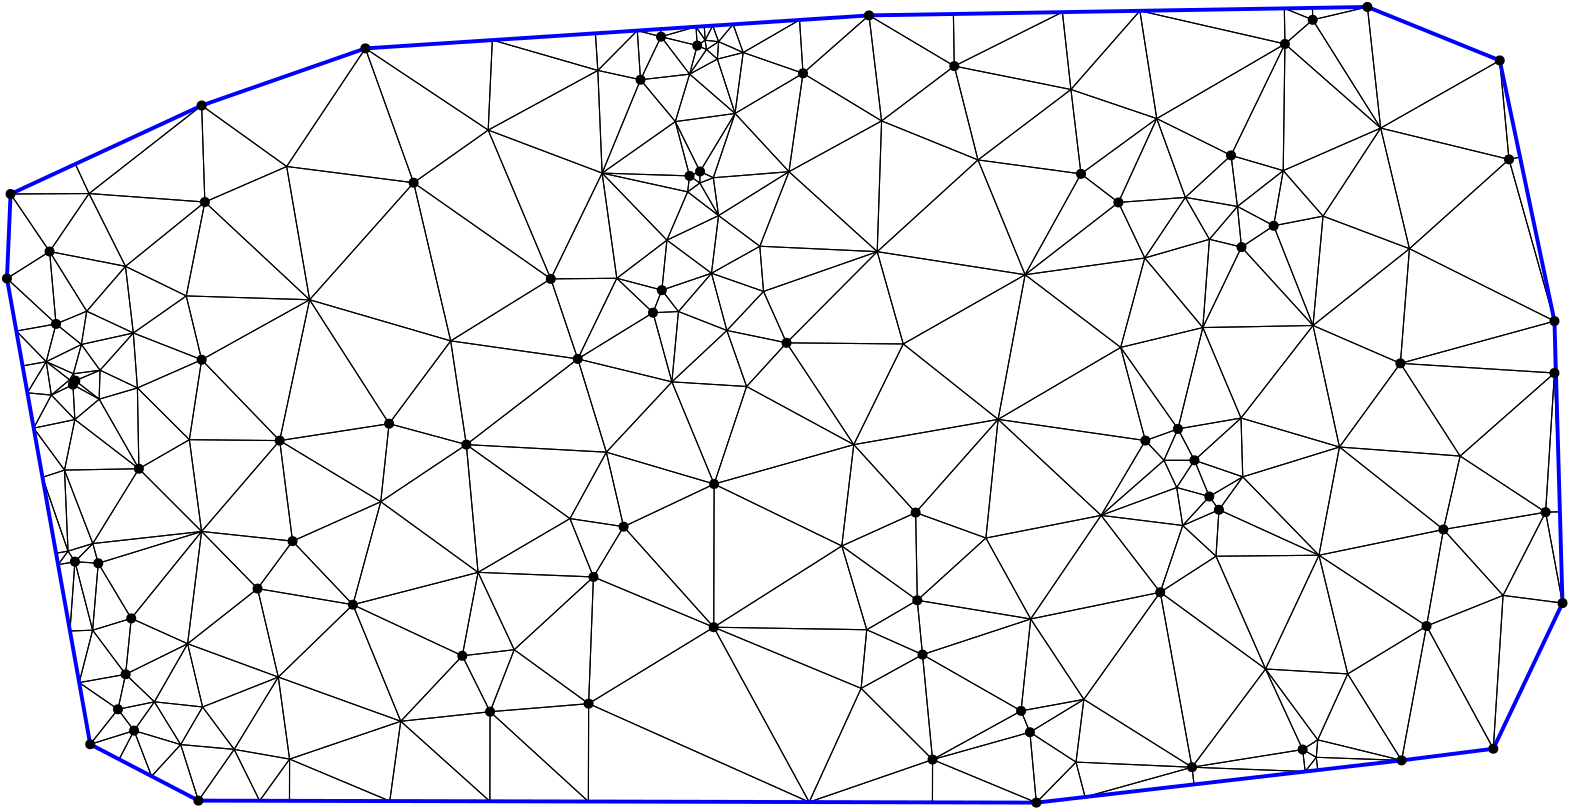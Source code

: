 <?xml version="1.0"?>
<!DOCTYPE ipe SYSTEM "ipe.dtd">
<ipe version="70218" creator="Ipe 7.2.24">
<info created="D:20221020151441" modified="D:20221020151441"/>
<ipestyle name="basic">
<symbol name="mark/disk(sx)" transformations="translations">
<path fill="sym-stroke">
0.6 0 0 0.6 0 0 e
</path>
</symbol>
<anglesize name="22.5 deg" value="22.5"/>
<anglesize name="30 deg" value="30"/>
<anglesize name="45 deg" value="45"/>
<anglesize name="60 deg" value="60"/>
<anglesize name="90 deg" value="90"/>
<arrowsize name="large" value="10"/>
<arrowsize name="small" value="5"/>
<arrowsize name="tiny" value="3"/>
<color name="blue" value="0 0 1"/>
<color name="gray" value="0.745"/>
<color name="green" value="0 1 0"/>
<color name="red" value="1 0 0"/>
<color name="pink" value="1 0.753 0.796"/>
<pen name="heavier" value="0.8"/>
<pen name="fat" value="1.4"/>
<pen name="ultrafat" value="2"/>
<gridsize name="16 pts (~6 mm)" value="16"/>
<gridsize name="32 pts (~12 mm)" value="32"/>
<gridsize name="4 pts" value="4"/>
<gridsize name="8 pts (~3 mm)" value="8"/>
<opacity name="10%" value="0.1"/>
<opacity name="25%" value="0.25"/>
<opacity name="50%" value="0.5"/>
<opacity name="75%" value="0.75"/>
<symbolsize name="large" value="5"/>
<symbolsize name="small" value="2"/>
<symbolsize name="tiny" value="1.1"/>
<textsize name="huge" value="\huge"/>
<textsize name="large" value="\large"/>
<textsize name="small" value="\small"/>
<textsize name="tiny" value="	iny"/>
<tiling name="falling" angle="-60" step="4" width="1"/>
<tiling name="rising" angle="30" step="4" width="1"/>
</ipestyle>
<page>
<layer name="hull"/>
<layer name="constraints"/>
<layer name="triangulation"/>
<layer name="obtuse"/>
<layer name="blub"/>
<layer name="problems"/>
<view layers="hull constraints triangulation obtuse blub" active="triangulation"/>
<path layer="triangulation" stroke="black">
46.9036 365.274 m 
63.4994 392.197 l 
</path>
<path layer="triangulation" stroke="black">
63.4994 392.197 m 
36.7215 391.712 l 
</path>
<path layer="triangulation" stroke="black">
36.7215 391.712 m 
46.9036 365.274 l 
</path>
<path layer="triangulation" stroke="black">
150.573 380.322 m 
118.819 366.13 l 
</path>
<path layer="triangulation" stroke="black">
118.819 366.13 m 
140.541 343.249 l 
</path>
<path layer="triangulation" stroke="black">
140.541 343.249 m 
150.573 380.322 l 
</path>
<path layer="triangulation" stroke="black">
486.07 553.81 m 
476.078 545.121 l 
</path>
<path layer="triangulation" stroke="black">
476.078 545.121 m 
510.537 514.835 l 
</path>
<path layer="triangulation" stroke="black">
510.537 514.835 m 
486.07 553.81 l 
</path>
<path layer="triangulation" stroke="black">
409.896 375.407 m 
372.824 409.972 l 
</path>
<path layer="triangulation" stroke="black">
372.824 409.972 m 
368.425 367.253 l 
</path>
<path layer="triangulation" stroke="black">
368.425 367.253 m 
409.896 375.407 l 
</path>
<path layer="triangulation" stroke="black">
218.681 374.255 m 
238.002 371.343 l 
</path>
<path layer="triangulation" stroke="black">
238.002 371.343 m 
231.783 398.157 l 
</path>
<path layer="triangulation" stroke="black">
231.783 398.157 m 
218.681 374.255 l 
</path>
<path layer="triangulation" stroke="black">
61.7616 297.922 m 
78.5443 292.893 l 
</path>
<path layer="triangulation" stroke="black">
78.5443 292.893 m 
69.0861 308.282 l 
</path>
<path layer="triangulation" stroke="black">
69.0861 308.282 m 
61.7616 297.922 l 
</path>
<path layer="triangulation" stroke="black">
384.548 338.113 m 
345.599 325.292 l 
</path>
<path layer="triangulation" stroke="black">
345.599 325.292 m 
381.079 305.018 l 
</path>
<path layer="triangulation" stroke="black">
381.079 305.018 m 
384.548 338.113 l 
</path>
<path layer="triangulation" stroke="black">
231.783 398.157 m 
221.493 431.731 l 
</path>
<path layer="triangulation" stroke="black">
221.493 431.731 m 
181.379 400.885 l 
</path>
<path layer="triangulation" stroke="black">
181.379 400.885 m 
231.783 398.157 l 
</path>
<path layer="triangulation" stroke="black">
60.7479 338.325 m 
46.8479 334.074 l 
</path>
<path layer="triangulation" stroke="black">
46.8479 334.074 m 
58.7205 318.196 l 
</path>
<path layer="triangulation" stroke="black">
58.7205 318.196 m 
60.7479 338.325 l 
</path>
<path layer="triangulation" stroke="black">
228.715 535.582 m 
244.084 532.233 l 
</path>
<path layer="triangulation" stroke="black">
244.084 532.233 m 
242.924 549.94 l 
</path>
<path layer="triangulation" stroke="black">
242.924 549.94 m 
228.715 535.582 l 
</path>
<path layer="triangulation" stroke="black">
31.3504 470.397 m 
16 460.694 l 
</path>
<path layer="triangulation" stroke="black">
16 460.694 m 
33.6674 444.33 l 
</path>
<path layer="triangulation" stroke="black">
33.6674 444.33 m 
31.3504 470.397 l 
</path>
<path layer="triangulation" stroke="black">
365.573 503.373 m 
382.538 462.042 l 
</path>
<path layer="triangulation" stroke="black">
382.538 462.042 m 
402.656 498.346 l 
</path>
<path layer="triangulation" stroke="black">
402.656 498.346 m 
365.573 503.373 l 
</path>
<path layer="triangulation" stroke="black">
189.249 514.112 m 
228.715 535.582 l 
</path>
<path layer="triangulation" stroke="black">
228.715 535.582 m 
190.739 546.522 l 
</path>
<path layer="triangulation" stroke="black">
190.739 546.522 m 
189.249 514.112 l 
</path>
<path layer="triangulation" stroke="black">
288.365 456.028 m 
269.628 462.576 l 
</path>
<path layer="triangulation" stroke="black">
269.628 462.576 m 
275.174 441.981 l 
</path>
<path layer="triangulation" stroke="black">
275.174 441.981 m 
288.365 456.028 l 
</path>
<path layer="triangulation" stroke="black">
145.03 543.528 m 
86.0905 522.965 l 
</path>
<path layer="triangulation" stroke="black">
86.0905 522.965 m 
116.695 501.005 l 
</path>
<path layer="triangulation" stroke="black">
116.695 501.005 m 
145.03 543.528 l 
</path>
<path layer="triangulation" stroke="black">
269.628 462.576 m 
272.179 483.331 l 
</path>
<path layer="triangulation" stroke="black">
272.179 483.331 m 
253.595 474.49 l 
</path>
<path layer="triangulation" stroke="black">
253.595 474.49 m 
269.628 462.576 l 
</path>
<path layer="triangulation" stroke="black">
460.438 471.99 m 
486.182 443.768 l 
</path>
<path layer="triangulation" stroke="black">
486.182 443.768 m 
472.023 479.665 l 
</path>
<path layer="triangulation" stroke="black">
472.023 479.665 m 
460.438 471.99 l 
</path>
<path layer="triangulation" stroke="black">
448.893 474.795 m 
425.619 468.073 l 
</path>
<path layer="triangulation" stroke="black">
425.619 468.073 m 
446.522 443.026 l 
</path>
<path layer="triangulation" stroke="black">
446.522 443.026 m 
448.893 474.795 l 
</path>
<path layer="triangulation" stroke="black">
302.589 534.55 m 
330.876 517.41 l 
</path>
<path layer="triangulation" stroke="black">
330.876 517.41 m 
326.339 555.403 l 
</path>
<path layer="triangulation" stroke="black">
326.339 555.403 m 
302.589 534.55 l 
</path>
<path layer="triangulation" stroke="black">
520.9 471.407 m 
517.64 430.138 l 
</path>
<path layer="triangulation" stroke="black">
517.64 430.138 m 
573.104 445.344 l 
</path>
<path layer="triangulation" stroke="black">
573.104 445.344 m 
520.9 471.407 l 
</path>
<path layer="triangulation" stroke="black">
475.461 499.521 m 
510.537 514.835 l 
</path>
<path layer="triangulation" stroke="black">
510.537 514.835 m 
476.078 545.121 l 
</path>
<path layer="triangulation" stroke="black">
476.078 545.121 m 
475.461 499.521 l 
</path>
<path layer="triangulation" stroke="black">
429.935 518.255 m 
416.124 488.064 l 
</path>
<path layer="triangulation" stroke="black">
416.124 488.064 m 
440.23 489.881 l 
</path>
<path layer="triangulation" stroke="black">
440.23 489.881 m 
429.935 518.255 l 
</path>
<path layer="triangulation" stroke="black">
556.74 503.559 m 
520.9 471.407 l 
</path>
<path layer="triangulation" stroke="black">
520.9 471.407 m 
573.104 445.344 l 
</path>
<path layer="triangulation" stroke="black">
573.104 445.344 m 
556.74 503.559 l 
</path>
<path layer="triangulation" stroke="black">
443.494 395.238 m 
460.889 389.281 l 
</path>
<path layer="triangulation" stroke="black">
460.889 389.281 m 
460.267 410.456 l 
</path>
<path layer="triangulation" stroke="black">
460.267 410.456 m 
443.494 395.238 l 
</path>
<path layer="triangulation" stroke="black">
573.104 426.663 m 
539.142 396.76 l 
</path>
<path layer="triangulation" stroke="black">
539.142 396.76 m 
569.918 376.557 l 
</path>
<path layer="triangulation" stroke="black">
569.918 376.557 m 
573.104 426.663 l 
</path>
<path layer="triangulation" stroke="black">
460.267 410.456 m 
495.709 400.017 l 
</path>
<path layer="triangulation" stroke="black">
495.709 400.017 m 
486.182 443.768 l 
</path>
<path layer="triangulation" stroke="black">
486.182 443.768 m 
460.267 410.456 l 
</path>
<path layer="triangulation" stroke="black">
518.074 287.206 m 
498.669 318.332 l 
</path>
<path layer="triangulation" stroke="black">
498.669 318.332 m 
487.888 294.603 l 
</path>
<path layer="triangulation" stroke="black">
487.888 294.603 m 
518.074 287.206 l 
</path>
<path layer="triangulation" stroke="black">
238.002 371.343 m 
270.44 335.139 l 
</path>
<path layer="triangulation" stroke="black">
270.44 335.139 m 
270.585 386.694 l 
</path>
<path layer="triangulation" stroke="black">
270.585 386.694 m 
238.002 371.343 l 
</path>
<path layer="triangulation" stroke="black">
527.052 335.574 m 
518.074 287.206 l 
</path>
<path layer="triangulation" stroke="black">
518.074 287.206 m 
551.092 291.405 l 
</path>
<path layer="triangulation" stroke="black">
551.092 291.405 m 
527.052 335.574 l 
</path>
<path layer="triangulation" stroke="black">
325.533 334.233 m 
345.599 325.292 l 
</path>
<path layer="triangulation" stroke="black">
345.599 325.292 m 
343.717 344.842 l 
</path>
<path layer="triangulation" stroke="black">
343.717 344.842 m 
325.533 334.233 l 
</path>
<path layer="triangulation" stroke="black">
81.0348 329.192 m 
86.4349 306.429 l 
</path>
<path layer="triangulation" stroke="black">
86.4349 306.429 m 
113.686 317.196 l 
</path>
<path layer="triangulation" stroke="black">
113.686 317.196 m 
81.0348 329.192 l 
</path>
<path layer="triangulation" stroke="black">
55.969 305.597 m 
45.9767 292.998 l 
</path>
<path layer="triangulation" stroke="black">
45.9767 292.998 m 
61.7616 297.922 l 
</path>
<path layer="triangulation" stroke="black">
61.7616 297.922 m 
55.969 305.597 l 
</path>
<path layer="triangulation" stroke="black">
113.686 317.196 m 
140.541 343.249 l 
</path>
<path layer="triangulation" stroke="black">
140.541 343.249 m 
106.22 349.042 l 
</path>
<path layer="triangulation" stroke="black">
106.22 349.042 m 
113.686 317.196 l 
</path>
<path layer="triangulation" stroke="black">
46.8479 334.074 m 
40.4738 358.744 l 
</path>
<path layer="triangulation" stroke="black">
40.4738 358.744 m 
38.6848 333.791 l 
</path>
<path layer="triangulation" stroke="black">
38.6848 333.791 m 
46.8479 334.074 l 
</path>
<path layer="triangulation" stroke="black">
69.0861 308.282 m 
55.969 305.597 l 
</path>
<path layer="triangulation" stroke="black">
55.969 305.597 m 
61.7616 297.922 l 
</path>
<path layer="triangulation" stroke="black">
61.7616 297.922 m 
69.0861 308.282 l 
</path>
<path layer="triangulation" stroke="black">
58.7205 318.196 m 
42.0065 315.208 l 
</path>
<path layer="triangulation" stroke="black">
42.0065 315.208 m 
55.969 305.597 l 
</path>
<path layer="triangulation" stroke="black">
55.969 305.597 m 
58.7205 318.196 l 
</path>
<path layer="triangulation" stroke="black">
384.265 297.343 m 
403.686 309.166 l 
</path>
<path layer="triangulation" stroke="black">
403.686 309.166 m 
381.079 305.018 l 
</path>
<path layer="triangulation" stroke="black">
381.079 305.018 m 
384.265 297.343 l 
</path>
<path layer="triangulation" stroke="black">
198.617 327.053 m 
179.931 324.858 l 
</path>
<path layer="triangulation" stroke="black">
179.931 324.858 m 
189.923 304.728 l 
</path>
<path layer="triangulation" stroke="black">
189.923 304.728 m 
198.617 327.053 l 
</path>
<path layer="triangulation" stroke="black">
157.769 301.287 m 
140.541 343.249 l 
</path>
<path layer="triangulation" stroke="black">
140.541 343.249 m 
113.686 317.196 l 
</path>
<path layer="triangulation" stroke="black">
113.686 317.196 m 
157.769 301.287 l 
</path>
<path layer="triangulation" stroke="black">
117.748 287.67 m 
113.686 317.196 l 
</path>
<path layer="triangulation" stroke="black">
113.686 317.196 m 
97.7992 291.162 l 
</path>
<path layer="triangulation" stroke="black">
97.7992 291.162 m 
117.748 287.67 l 
</path>
<path layer="triangulation" stroke="black">
225.403 307.625 m 
304.804 272.196 l 
</path>
<path layer="triangulation" stroke="black">
304.804 272.196 m 
270.44 335.139 l 
</path>
<path layer="triangulation" stroke="black">
270.44 335.139 m 
225.403 307.625 l 
</path>
<path layer="triangulation" stroke="black">
198.617 327.053 m 
189.923 304.728 l 
</path>
<path layer="triangulation" stroke="black">
189.923 304.728 m 
225.403 307.625 l 
</path>
<path layer="triangulation" stroke="black">
225.403 307.625 m 
198.617 327.053 l 
</path>
<path layer="triangulation" stroke="black">
117.748 287.67 m 
153.816 272.559 l 
</path>
<path layer="triangulation" stroke="black">
153.816 272.559 m 
157.769 301.287 l 
</path>
<path layer="triangulation" stroke="black">
157.769 301.287 m 
117.748 287.67 l 
</path>
<path layer="triangulation" stroke="black">
270.44 335.139 m 
227.14 353.241 l 
</path>
<path layer="triangulation" stroke="black">
227.14 353.241 m 
225.403 307.625 l 
</path>
<path layer="triangulation" stroke="black">
225.403 307.625 m 
270.44 335.139 l 
</path>
<path layer="triangulation" stroke="black">
230.261 498.625 m 
235.548 460.762 l 
</path>
<path layer="triangulation" stroke="black">
235.548 460.762 m 
253.595 474.49 l 
</path>
<path layer="triangulation" stroke="black">
253.595 474.49 m 
230.261 498.625 l 
</path>
<path layer="triangulation" stroke="black">
270.44 335.139 m 
238.002 371.343 l 
</path>
<path layer="triangulation" stroke="black">
238.002 371.343 m 
227.14 353.241 l 
</path>
<path layer="triangulation" stroke="black">
227.14 353.241 m 
270.44 335.139 l 
</path>
<path layer="triangulation" stroke="black">
288.365 456.028 m 
296.652 437.524 l 
</path>
<path layer="triangulation" stroke="black">
296.652 437.524 m 
329.297 470.343 l 
</path>
<path layer="triangulation" stroke="black">
329.297 470.343 m 
288.365 456.028 l 
</path>
<path layer="triangulation" stroke="black">
150.573 380.322 m 
140.541 343.249 l 
</path>
<path layer="triangulation" stroke="black">
140.541 343.249 m 
185.602 354.891 l 
</path>
<path layer="triangulation" stroke="black">
185.602 354.891 m 
150.573 380.322 l 
</path>
<path layer="triangulation" stroke="black">
185.602 354.891 m 
198.617 327.053 l 
</path>
<path layer="triangulation" stroke="black">
198.617 327.053 m 
227.14 353.241 l 
</path>
<path layer="triangulation" stroke="black">
227.14 353.241 m 
185.602 354.891 l 
</path>
<path layer="triangulation" stroke="black">
185.602 354.891 m 
140.541 343.249 l 
</path>
<path layer="triangulation" stroke="black">
140.541 343.249 m 
179.931 324.858 l 
</path>
<path layer="triangulation" stroke="black">
179.931 324.858 m 
185.602 354.891 l 
</path>
<path layer="triangulation" stroke="black">
124.958 453.027 m 
175.745 438.222 l 
</path>
<path layer="triangulation" stroke="black">
175.745 438.222 m 
162.408 495.16 l 
</path>
<path layer="triangulation" stroke="black">
162.408 495.16 m 
124.958 453.027 l 
</path>
<path layer="triangulation" stroke="black">
49.2012 417.245 m 
40.6186 423.911 l 
</path>
<path layer="triangulation" stroke="black">
40.6186 423.911 m 
39.7497 422.463 l 
</path>
<path layer="triangulation" stroke="black">
39.7497 422.463 m 
49.2012 417.245 l 
</path>
<path layer="triangulation" stroke="black">
86.0689 369.614 m 
60.7479 338.325 l 
</path>
<path layer="triangulation" stroke="black">
60.7479 338.325 m 
81.0348 329.192 l 
</path>
<path layer="triangulation" stroke="black">
81.0348 329.192 m 
86.0689 369.614 l 
</path>
<path layer="triangulation" stroke="black">
58.7205 318.196 m 
69.0861 308.282 l 
</path>
<path layer="triangulation" stroke="black">
69.0861 308.282 m 
81.0348 329.192 l 
</path>
<path layer="triangulation" stroke="black">
81.0348 329.192 m 
58.7205 318.196 l 
</path>
<path layer="triangulation" stroke="black">
140.541 343.249 m 
118.819 366.13 l 
</path>
<path layer="triangulation" stroke="black">
118.819 366.13 m 
106.22 349.042 l 
</path>
<path layer="triangulation" stroke="black">
106.22 349.042 m 
140.541 343.249 l 
</path>
<path layer="triangulation" stroke="black">
46.8479 334.074 m 
48.873 358.165 l 
</path>
<path layer="triangulation" stroke="black">
48.873 358.165 m 
40.4738 358.744 l 
</path>
<path layer="triangulation" stroke="black">
40.4738 358.744 m 
46.8479 334.074 l 
</path>
<path layer="triangulation" stroke="black">
86.0689 369.614 m 
118.819 366.13 l 
</path>
<path layer="triangulation" stroke="black">
118.819 366.13 m 
114.185 402.334 l 
</path>
<path layer="triangulation" stroke="black">
114.185 402.334 m 
86.0689 369.614 l 
</path>
<path layer="triangulation" stroke="black">
49.5097 427.666 m 
40.6186 423.911 l 
</path>
<path layer="triangulation" stroke="black">
40.6186 423.911 m 
49.2012 417.245 l 
</path>
<path layer="triangulation" stroke="black">
49.2012 417.245 m 
49.5097 427.666 l 
</path>
<path layer="triangulation" stroke="black">
48.873 358.165 m 
60.7479 338.325 l 
</path>
<path layer="triangulation" stroke="black">
60.7479 338.325 m 
86.0689 369.614 l 
</path>
<path layer="triangulation" stroke="black">
86.0689 369.614 m 
48.873 358.165 l 
</path>
<path layer="triangulation" stroke="black">
40.454 409.912 m 
49.2012 417.245 l 
</path>
<path layer="triangulation" stroke="black">
49.2012 417.245 m 
39.7497 422.463 l 
</path>
<path layer="triangulation" stroke="black">
39.7497 422.463 m 
40.454 409.912 l 
</path>
<path layer="triangulation" stroke="black">
38.5502 424.217 m 
30.1371 430.739 l 
</path>
<path layer="triangulation" stroke="black">
30.1371 430.739 m 
31.9787 418.719 l 
</path>
<path layer="triangulation" stroke="black">
31.9787 418.719 m 
38.5502 424.217 l 
</path>
<path layer="triangulation" stroke="black">
40.6186 423.911 m 
39.9317 426.392 l 
</path>
<path layer="triangulation" stroke="black">
39.9317 426.392 m 
38.5502 424.217 l 
</path>
<path layer="triangulation" stroke="black">
38.5502 424.217 m 
40.6186 423.911 l 
</path>
<path layer="triangulation" stroke="black">
61.4902 441.062 m 
42.7911 436.934 l 
</path>
<path layer="triangulation" stroke="black">
42.7911 436.934 m 
49.5097 427.666 l 
</path>
<path layer="triangulation" stroke="black">
49.5097 427.666 m 
61.4902 441.062 l 
</path>
<path layer="triangulation" stroke="black">
81.6702 402.66 m 
86.0689 369.614 l 
</path>
<path layer="triangulation" stroke="black">
86.0689 369.614 m 
114.185 402.334 l 
</path>
<path layer="triangulation" stroke="black">
114.185 402.334 m 
81.6702 402.66 l 
</path>
<path layer="triangulation" stroke="black">
44.7265 448.906 m 
33.6674 444.33 l 
</path>
<path layer="triangulation" stroke="black">
33.6674 444.33 m 
42.7911 436.934 l 
</path>
<path layer="triangulation" stroke="black">
42.7911 436.934 m 
44.7265 448.906 l 
</path>
<path layer="triangulation" stroke="black">
21.6266 429.217 m 
23.3579 419.533 l 
</path>
<path layer="triangulation" stroke="black">
23.3579 419.533 m 
30.1371 430.739 l 
</path>
<path layer="triangulation" stroke="black">
30.1371 430.739 m 
21.6266 429.217 l 
</path>
<path layer="triangulation" stroke="black">
116.695 501.005 m 
86.0905 522.965 l 
</path>
<path layer="triangulation" stroke="black">
86.0905 522.965 m 
87.249 488.209 l 
</path>
<path layer="triangulation" stroke="black">
87.249 488.209 m 
116.695 501.005 l 
</path>
<path layer="triangulation" stroke="black">
44.7265 448.906 m 
58.6689 465.061 l 
</path>
<path layer="triangulation" stroke="black">
58.6689 465.061 m 
31.3504 470.397 l 
</path>
<path layer="triangulation" stroke="black">
31.3504 470.397 m 
44.7265 448.906 l 
</path>
<path layer="triangulation" stroke="black">
17.3033 491.105 m 
16 460.694 l 
</path>
<path layer="triangulation" stroke="black">
16 460.694 m 
31.3504 470.397 l 
</path>
<path layer="triangulation" stroke="black">
31.3504 470.397 m 
17.3033 491.105 l 
</path>
<path layer="triangulation" stroke="black">
124.958 453.027 m 
153.574 408.416 l 
</path>
<path layer="triangulation" stroke="black">
153.574 408.416 m 
175.745 438.222 l 
</path>
<path layer="triangulation" stroke="black">
175.745 438.222 m 
124.958 453.027 l 
</path>
<path layer="triangulation" stroke="black">
244.084 532.233 m 
261.762 534.256 l 
</path>
<path layer="triangulation" stroke="black">
261.762 534.256 m 
251.469 547.728 l 
</path>
<path layer="triangulation" stroke="black">
251.469 547.728 m 
244.084 532.233 l 
</path>
<path layer="triangulation" stroke="black">
211.79 460.549 m 
230.261 498.625 l 
</path>
<path layer="triangulation" stroke="black">
230.261 498.625 m 
189.249 514.112 l 
</path>
<path layer="triangulation" stroke="black">
189.249 514.112 m 
211.79 460.549 l 
</path>
<path layer="triangulation" stroke="black">
278.111 520.1 m 
265.516 499.215 l 
</path>
<path layer="triangulation" stroke="black">
265.516 499.215 m 
270.298 496.965 l 
</path>
<path layer="triangulation" stroke="black">
270.298 496.965 m 
278.111 520.1 l 
</path>
<path layer="triangulation" stroke="black">
175.745 438.222 m 
211.79 460.549 l 
</path>
<path layer="triangulation" stroke="black">
211.79 460.549 m 
162.408 495.16 l 
</path>
<path layer="triangulation" stroke="black">
162.408 495.16 m 
175.745 438.222 l 
</path>
<path layer="triangulation" stroke="black">
255.382 423.47 m 
231.783 398.157 l 
</path>
<path layer="triangulation" stroke="black">
231.783 398.157 m 
270.585 386.694 l 
</path>
<path layer="triangulation" stroke="black">
270.585 386.694 m 
255.382 423.47 l 
</path>
<path layer="triangulation" stroke="black">
235.548 460.762 m 
248.573 448.385 l 
</path>
<path layer="triangulation" stroke="black">
248.573 448.385 m 
251.759 456.494 l 
</path>
<path layer="triangulation" stroke="black">
251.759 456.494 m 
235.548 460.762 l 
</path>
<path layer="triangulation" stroke="black">
218.681 374.255 m 
181.379 400.885 l 
</path>
<path layer="triangulation" stroke="black">
181.379 400.885 m 
185.602 354.891 l 
</path>
<path layer="triangulation" stroke="black">
185.602 354.891 m 
218.681 374.255 l 
</path>
<path layer="triangulation" stroke="black">
235.548 460.762 m 
221.493 431.731 l 
</path>
<path layer="triangulation" stroke="black">
221.493 431.731 m 
248.573 448.385 l 
</path>
<path layer="triangulation" stroke="black">
248.573 448.385 m 
235.548 460.762 l 
</path>
<path layer="triangulation" stroke="black">
211.79 460.549 m 
175.745 438.222 l 
</path>
<path layer="triangulation" stroke="black">
175.745 438.222 m 
221.493 431.731 l 
</path>
<path layer="triangulation" stroke="black">
221.493 431.731 m 
211.79 460.549 l 
</path>
<path layer="triangulation" stroke="black">
221.493 431.731 m 
175.745 438.222 l 
</path>
<path layer="triangulation" stroke="black">
175.745 438.222 m 
181.379 400.885 l 
</path>
<path layer="triangulation" stroke="black">
181.379 400.885 m 
221.493 431.731 l 
</path>
<path layer="triangulation" stroke="black">
114.185 402.334 m 
118.819 366.13 l 
</path>
<path layer="triangulation" stroke="black">
118.819 366.13 m 
150.573 380.322 l 
</path>
<path layer="triangulation" stroke="black">
150.573 380.322 m 
114.185 402.334 l 
</path>
<path layer="triangulation" stroke="black">
124.958 453.027 m 
114.185 402.334 l 
</path>
<path layer="triangulation" stroke="black">
114.185 402.334 m 
153.574 408.416 l 
</path>
<path layer="triangulation" stroke="black">
153.574 408.416 m 
124.958 453.027 l 
</path>
<path layer="triangulation" stroke="black">
81.6702 402.66 m 
63.4994 392.197 l 
</path>
<path layer="triangulation" stroke="black">
63.4994 392.197 m 
86.0689 369.614 l 
</path>
<path layer="triangulation" stroke="black">
86.0689 369.614 m 
81.6702 402.66 l 
</path>
<path layer="triangulation" stroke="black">
278.111 520.1 m 
256.62 517.179 l 
</path>
<path layer="triangulation" stroke="black">
256.62 517.179 m 
265.516 499.215 l 
</path>
<path layer="triangulation" stroke="black">
265.516 499.215 m 
278.111 520.1 l 
</path>
<path layer="triangulation" stroke="black">
269.628 462.576 m 
253.595 474.49 l 
</path>
<path layer="triangulation" stroke="black">
253.595 474.49 m 
251.759 456.494 l 
</path>
<path layer="triangulation" stroke="black">
251.759 456.494 m 
269.628 462.576 l 
</path>
<path layer="triangulation" stroke="black">
372.824 409.972 m 
343.137 376.412 l 
</path>
<path layer="triangulation" stroke="black">
343.137 376.412 m 
368.425 367.253 l 
</path>
<path layer="triangulation" stroke="black">
368.425 367.253 m 
372.824 409.972 l 
</path>
<path layer="triangulation" stroke="black">
527.052 335.574 m 
533.135 370.329 l 
</path>
<path layer="triangulation" stroke="black">
533.135 370.329 m 
488.329 361.055 l 
</path>
<path layer="triangulation" stroke="black">
488.329 361.055 m 
527.052 335.574 l 
</path>
<path layer="triangulation" stroke="black">
257.737 448.788 m 
275.174 441.981 l 
</path>
<path layer="triangulation" stroke="black">
275.174 441.981 m 
269.628 462.576 l 
</path>
<path layer="triangulation" stroke="black">
269.628 462.576 m 
257.737 448.788 l 
</path>
<path layer="triangulation" stroke="black">
325.533 334.233 m 
270.44 335.139 l 
</path>
<path layer="triangulation" stroke="black">
270.44 335.139 m 
323.503 313.134 l 
</path>
<path layer="triangulation" stroke="black">
323.503 313.134 m 
325.533 334.233 l 
</path>
<path layer="triangulation" stroke="black">
267.358 546.459 m 
267.857 543.113 l 
</path>
<path layer="triangulation" stroke="black">
267.857 543.113 m 
272.2 545.944 l 
</path>
<path layer="triangulation" stroke="black">
272.2 545.944 m 
267.358 546.459 l 
</path>
<path layer="triangulation" stroke="black">
357.04 537.156 m 
365.573 503.373 l 
</path>
<path layer="triangulation" stroke="black">
365.573 503.373 m 
399.033 528.722 l 
</path>
<path layer="triangulation" stroke="black">
399.033 528.722 m 
357.04 537.156 l 
</path>
<path layer="triangulation" stroke="black">
278.111 520.1 m 
270.298 496.965 l 
</path>
<path layer="triangulation" stroke="black">
270.298 496.965 m 
297.528 499.138 l 
</path>
<path layer="triangulation" stroke="black">
297.528 499.138 m 
278.111 520.1 l 
</path>
<path layer="triangulation" stroke="black">
489.791 483.14 m 
475.461 499.521 l 
</path>
<path layer="triangulation" stroke="black">
475.461 499.521 m 
472.023 479.665 l 
</path>
<path layer="triangulation" stroke="black">
472.023 479.665 m 
489.791 483.14 l 
</path>
<path layer="triangulation" stroke="black">
476.078 545.121 m 
456.672 505.007 l 
</path>
<path layer="triangulation" stroke="black">
456.672 505.007 m 
475.461 499.521 l 
</path>
<path layer="triangulation" stroke="black">
475.461 499.521 m 
476.078 545.121 l 
</path>
<path layer="triangulation" stroke="black">
485.997 558.109 m 
486.07 553.81 l 
</path>
<path layer="triangulation" stroke="black">
486.07 553.81 m 
505.765 558.444 l 
</path>
<path layer="triangulation" stroke="black">
505.765 558.444 m 
485.997 558.109 l 
</path>
<path layer="triangulation" stroke="black">
429.935 518.255 m 
402.656 498.346 l 
</path>
<path layer="triangulation" stroke="black">
402.656 498.346 m 
416.124 488.064 l 
</path>
<path layer="triangulation" stroke="black">
416.124 488.064 m 
429.935 518.255 l 
</path>
<path layer="triangulation" stroke="black">
475.86 557.937 m 
476.078 545.121 l 
</path>
<path layer="triangulation" stroke="black">
476.078 545.121 m 
486.07 553.81 l 
</path>
<path layer="triangulation" stroke="black">
486.07 553.81 m 
475.86 557.937 l 
</path>
<path layer="triangulation" stroke="black">
423.848 557.056 m 
429.935 518.255 l 
</path>
<path layer="triangulation" stroke="black">
429.935 518.255 m 
476.078 545.121 l 
</path>
<path layer="triangulation" stroke="black">
476.078 545.121 m 
423.848 557.056 l 
</path>
<path layer="triangulation" stroke="black">
505.765 558.444 m 
510.537 514.835 l 
</path>
<path layer="triangulation" stroke="black">
510.537 514.835 m 
553.409 539.184 l 
</path>
<path layer="triangulation" stroke="black">
553.409 539.184 m 
505.765 558.444 l 
</path>
<path layer="triangulation" stroke="black">
539.142 396.76 m 
533.135 370.329 l 
</path>
<path layer="triangulation" stroke="black">
533.135 370.329 m 
569.918 376.557 l 
</path>
<path layer="triangulation" stroke="black">
569.918 376.557 m 
539.142 396.76 l 
</path>
<path layer="triangulation" stroke="black">
458.971 486.619 m 
460.438 471.99 l 
</path>
<path layer="triangulation" stroke="black">
460.438 471.99 m 
472.023 479.665 l 
</path>
<path layer="triangulation" stroke="black">
472.023 479.665 m 
458.971 486.619 l 
</path>
<path layer="triangulation" stroke="black">
330.876 517.41 m 
365.573 503.373 l 
</path>
<path layer="triangulation" stroke="black">
365.573 503.373 m 
357.04 537.156 l 
</path>
<path layer="triangulation" stroke="black">
357.04 537.156 m 
330.876 517.41 l 
</path>
<path layer="triangulation" stroke="black">
460.267 410.456 m 
437.557 406.533 l 
</path>
<path layer="triangulation" stroke="black">
437.557 406.533 m 
443.494 395.238 l 
</path>
<path layer="triangulation" stroke="black">
443.494 395.238 m 
460.267 410.456 l 
</path>
<path layer="triangulation" stroke="black">
487.888 294.603 m 
482.449 291.116 l 
</path>
<path layer="triangulation" stroke="black">
482.449 291.116 m 
487.36 288.309 l 
</path>
<path layer="triangulation" stroke="black">
487.36 288.309 m 
487.888 294.603 l 
</path>
<path layer="triangulation" stroke="black">
517.64 430.138 m 
573.104 426.663 l 
</path>
<path layer="triangulation" stroke="black">
573.104 426.663 m 
573.104 445.344 l 
</path>
<path layer="triangulation" stroke="black">
573.104 445.344 m 
517.64 430.138 l 
</path>
<path layer="triangulation" stroke="black">
460.889 389.281 m 
443.494 395.238 l 
</path>
<path layer="triangulation" stroke="black">
443.494 395.238 m 
448.852 382.204 l 
</path>
<path layer="triangulation" stroke="black">
448.852 382.204 m 
460.889 389.281 l 
</path>
<path layer="triangulation" stroke="black">
409.896 375.407 m 
425.827 402.334 l 
</path>
<path layer="triangulation" stroke="black">
425.827 402.334 m 
372.824 409.972 l 
</path>
<path layer="triangulation" stroke="black">
372.824 409.972 m 
409.896 375.407 l 
</path>
<path layer="triangulation" stroke="black">
539.142 396.76 m 
495.709 400.017 l 
</path>
<path layer="triangulation" stroke="black">
495.709 400.017 m 
533.135 370.329 l 
</path>
<path layer="triangulation" stroke="black">
533.135 370.329 m 
539.142 396.76 l 
</path>
<path layer="triangulation" stroke="black">
432.533 395.233 m 
443.494 395.238 l 
</path>
<path layer="triangulation" stroke="black">
443.494 395.238 m 
437.557 406.533 l 
</path>
<path layer="triangulation" stroke="black">
437.557 406.533 m 
432.533 395.233 l 
</path>
<path layer="triangulation" stroke="black">
460.889 389.281 m 
448.852 382.204 l 
</path>
<path layer="triangulation" stroke="black">
448.852 382.204 m 
452.328 377.425 l 
</path>
<path layer="triangulation" stroke="black">
452.328 377.425 m 
460.889 389.281 l 
</path>
<path layer="triangulation" stroke="black">
432.533 395.233 m 
437.557 406.533 l 
</path>
<path layer="triangulation" stroke="black">
437.557 406.533 m 
425.827 402.334 l 
</path>
<path layer="triangulation" stroke="black">
425.827 402.334 m 
432.533 395.233 l 
</path>
<path layer="triangulation" stroke="black">
452.328 377.425 m 
448.852 382.204 l 
</path>
<path layer="triangulation" stroke="black">
448.852 382.204 m 
439.279 371.755 l 
</path>
<path layer="triangulation" stroke="black">
439.279 371.755 m 
452.328 377.425 l 
</path>
<path layer="triangulation" stroke="black">
446.522 443.026 m 
416.942 435.879 l 
</path>
<path layer="triangulation" stroke="black">
416.942 435.879 m 
437.557 406.533 l 
</path>
<path layer="triangulation" stroke="black">
437.557 406.533 m 
446.522 443.026 l 
</path>
<path layer="triangulation" stroke="black">
384.548 338.113 m 
343.717 344.842 l 
</path>
<path layer="triangulation" stroke="black">
343.717 344.842 m 
345.599 325.292 l 
</path>
<path layer="triangulation" stroke="black">
345.599 325.292 m 
384.548 338.113 l 
</path>
<path layer="triangulation" stroke="black">
338.666 437.119 m 
329.297 470.343 l 
</path>
<path layer="triangulation" stroke="black">
329.297 470.343 m 
296.652 437.524 l 
</path>
<path layer="triangulation" stroke="black">
296.652 437.524 m 
338.666 437.119 l 
</path>
<path layer="triangulation" stroke="black">
320.855 400.878 m 
282.278 421.794 l 
</path>
<path layer="triangulation" stroke="black">
282.278 421.794 m 
270.585 386.694 l 
</path>
<path layer="triangulation" stroke="black">
270.585 386.694 m 
320.855 400.878 l 
</path>
<path layer="triangulation" stroke="black">
316.554 364.398 m 
343.717 344.842 l 
</path>
<path layer="triangulation" stroke="black">
343.717 344.842 m 
343.137 376.412 l 
</path>
<path layer="triangulation" stroke="black">
343.137 376.412 m 
316.554 364.398 l 
</path>
<path layer="triangulation" stroke="black">
325.533 334.233 m 
323.503 313.134 l 
</path>
<path layer="triangulation" stroke="black">
323.503 313.134 m 
345.599 325.292 l 
</path>
<path layer="triangulation" stroke="black">
345.599 325.292 m 
325.533 334.233 l 
</path>
<path layer="triangulation" stroke="black">
443.34 278.563 m 
442.625 284.744 l 
</path>
<path layer="triangulation" stroke="black">
442.625 284.744 m 
404.127 274.029 l 
</path>
<path layer="triangulation" stroke="black">
404.127 274.029 m 
443.34 278.563 l 
</path>
<path layer="triangulation" stroke="black">
189.923 304.728 m 
179.931 324.858 l 
</path>
<path layer="triangulation" stroke="black">
179.931 324.858 m 
157.769 301.287 l 
</path>
<path layer="triangulation" stroke="black">
157.769 301.287 m 
189.923 304.728 l 
</path>
<path layer="triangulation" stroke="black">
386.582 272 m 
384.265 297.343 l 
</path>
<path layer="triangulation" stroke="black">
384.265 297.343 m 
349.22 287.495 l 
</path>
<path layer="triangulation" stroke="black">
349.22 287.495 m 
386.582 272 l 
</path>
<path layer="triangulation" stroke="black">
384.548 338.113 m 
381.079 305.018 l 
</path>
<path layer="triangulation" stroke="black">
381.079 305.018 m 
403.686 309.166 l 
</path>
<path layer="triangulation" stroke="black">
403.686 309.166 m 
384.548 338.113 l 
</path>
<path layer="triangulation" stroke="black">
345.599 325.292 m 
349.22 287.495 l 
</path>
<path layer="triangulation" stroke="black">
349.22 287.495 m 
381.079 305.018 l 
</path>
<path layer="triangulation" stroke="black">
381.079 305.018 m 
345.599 325.292 l 
</path>
<path layer="triangulation" stroke="black">
400.858 286.583 m 
384.265 297.343 l 
</path>
<path layer="triangulation" stroke="black">
384.265 297.343 m 
386.582 272 l 
</path>
<path layer="triangulation" stroke="black">
386.582 272 m 
400.858 286.583 l 
</path>
<path layer="triangulation" stroke="black">
381.079 305.018 m 
349.22 287.495 l 
</path>
<path layer="triangulation" stroke="black">
349.22 287.495 m 
384.265 297.343 l 
</path>
<path layer="triangulation" stroke="black">
384.265 297.343 m 
381.079 305.018 l 
</path>
<path layer="triangulation" stroke="black">
469.102 320.108 m 
442.625 284.744 l 
</path>
<path layer="triangulation" stroke="black">
442.625 284.744 m 
482.449 291.116 l 
</path>
<path layer="triangulation" stroke="black">
482.449 291.116 m 
469.102 320.108 l 
</path>
<path layer="triangulation" stroke="black">
400.858 286.583 m 
386.582 272 l 
</path>
<path layer="triangulation" stroke="black">
386.582 272 m 
404.127 274.029 l 
</path>
<path layer="triangulation" stroke="black">
404.127 274.029 m 
400.858 286.583 l 
</path>
<path layer="triangulation" stroke="black">
554.606 346.591 m 
527.052 335.574 l 
</path>
<path layer="triangulation" stroke="black">
527.052 335.574 m 
551.092 291.405 l 
</path>
<path layer="triangulation" stroke="black">
551.092 291.405 m 
554.606 346.591 l 
</path>
<path layer="triangulation" stroke="black">
488.329 361.055 m 
495.709 400.017 l 
</path>
<path layer="triangulation" stroke="black">
495.709 400.017 m 
460.889 389.281 l 
</path>
<path layer="triangulation" stroke="black">
460.889 389.281 m 
488.329 361.055 l 
</path>
<path layer="triangulation" stroke="black">
554.606 346.591 m 
551.092 291.405 l 
</path>
<path layer="triangulation" stroke="black">
551.092 291.405 m 
576 343.828 l 
</path>
<path layer="triangulation" stroke="black">
576 343.828 m 
554.606 346.591 l 
</path>
<path layer="triangulation" stroke="black">
533.135 370.329 m 
554.606 346.591 l 
</path>
<path layer="triangulation" stroke="black">
554.606 346.591 m 
569.918 376.557 l 
</path>
<path layer="triangulation" stroke="black">
569.918 376.557 m 
533.135 370.329 l 
</path>
<path layer="triangulation" stroke="black">
97.7992 291.162 m 
78.5443 292.893 l 
</path>
<path layer="triangulation" stroke="black">
78.5443 292.893 m 
84.932 272.724 l 
</path>
<path layer="triangulation" stroke="black">
84.932 272.724 m 
97.7992 291.162 l 
</path>
<path layer="triangulation" stroke="black">
55.969 305.597 m 
42.0065 315.208 l 
</path>
<path layer="triangulation" stroke="black">
42.0065 315.208 m 
45.9767 292.998 l 
</path>
<path layer="triangulation" stroke="black">
45.9767 292.998 m 
55.969 305.597 l 
</path>
<path layer="triangulation" stroke="black">
49.2012 417.245 m 
63.4994 392.197 l 
</path>
<path layer="triangulation" stroke="black">
63.4994 392.197 m 
62.9628 421.292 l 
</path>
<path layer="triangulation" stroke="black">
62.9628 421.292 m 
49.2012 417.245 l 
</path>
<path layer="triangulation" stroke="black">
49.5097 427.666 m 
39.9317 426.392 l 
</path>
<path layer="triangulation" stroke="black">
39.9317 426.392 m 
40.6186 423.911 l 
</path>
<path layer="triangulation" stroke="black">
40.6186 423.911 m 
49.5097 427.666 l 
</path>
<path layer="triangulation" stroke="black">
30.1371 430.739 m 
23.3579 419.533 l 
</path>
<path layer="triangulation" stroke="black">
23.3579 419.533 m 
31.9787 418.719 l 
</path>
<path layer="triangulation" stroke="black">
31.9787 418.719 m 
30.1371 430.739 l 
</path>
<path layer="triangulation" stroke="black">
251.469 547.728 m 
264.503 544.542 l 
</path>
<path layer="triangulation" stroke="black">
264.503 544.542 m 
264.059 551.324 l 
</path>
<path layer="triangulation" stroke="black">
264.059 551.324 m 
251.469 547.728 l 
</path>
<path layer="triangulation" stroke="black">
261.751 497.622 m 
261.045 491.871 l 
</path>
<path layer="triangulation" stroke="black">
261.045 491.871 m 
265.445 495.058 l 
</path>
<path layer="triangulation" stroke="black">
265.445 495.058 m 
261.751 497.622 l 
</path>
<path layer="triangulation" stroke="black">
261.751 497.622 m 
256.62 517.179 l 
</path>
<path layer="triangulation" stroke="black">
256.62 517.179 m 
230.261 498.625 l 
</path>
<path layer="triangulation" stroke="black">
230.261 498.625 m 
261.751 497.622 l 
</path>
<path layer="triangulation" stroke="black">
451.256 360.703 m 
488.329 361.055 l 
</path>
<path layer="triangulation" stroke="black">
488.329 361.055 m 
452.328 377.425 l 
</path>
<path layer="triangulation" stroke="black">
452.328 377.425 m 
451.256 360.703 l 
</path>
<path layer="triangulation" stroke="black">
486.182 443.768 m 
460.438 471.99 l 
</path>
<path layer="triangulation" stroke="black">
460.438 471.99 m 
446.522 443.026 l 
</path>
<path layer="triangulation" stroke="black">
446.522 443.026 m 
486.182 443.768 l 
</path>
<path layer="triangulation" stroke="black">
448.852 382.204 m 
437.116 385.439 l 
</path>
<path layer="triangulation" stroke="black">
437.116 385.439 m 
439.279 371.755 l 
</path>
<path layer="triangulation" stroke="black">
439.279 371.755 m 
448.852 382.204 l 
</path>
<path layer="triangulation" stroke="black">
469.102 320.108 m 
482.449 291.116 l 
</path>
<path layer="triangulation" stroke="black">
482.449 291.116 m 
487.888 294.603 l 
</path>
<path layer="triangulation" stroke="black">
487.888 294.603 m 
469.102 320.108 l 
</path>
<path layer="triangulation" stroke="black">
40.4738 358.744 m 
48.873 358.165 l 
</path>
<path layer="triangulation" stroke="black">
48.873 358.165 m 
46.9036 365.274 l 
</path>
<path layer="triangulation" stroke="black">
46.9036 365.274 m 
40.4738 358.744 l 
</path>
<path layer="triangulation" stroke="black">
86.4349 306.429 m 
78.5443 292.893 l 
</path>
<path layer="triangulation" stroke="black">
78.5443 292.893 m 
97.7992 291.162 l 
</path>
<path layer="triangulation" stroke="black">
97.7992 291.162 m 
86.4349 306.429 l 
</path>
<path layer="triangulation" stroke="black">
84.932 272.724 m 
106.956 272.671 l 
</path>
<path layer="triangulation" stroke="black">
106.956 272.671 m 
97.7992 291.162 l 
</path>
<path layer="triangulation" stroke="black">
97.7992 291.162 m 
84.932 272.724 l 
</path>
<path layer="triangulation" stroke="black">
157.769 301.287 m 
189.846 272.472 l 
</path>
<path layer="triangulation" stroke="black">
189.846 272.472 m 
189.923 304.728 l 
</path>
<path layer="triangulation" stroke="black">
189.923 304.728 m 
157.769 301.287 l 
</path>
<path layer="triangulation" stroke="black">
282.278 421.794 m 
255.382 423.47 l 
</path>
<path layer="triangulation" stroke="black">
255.382 423.47 m 
270.585 386.694 l 
</path>
<path layer="triangulation" stroke="black">
270.585 386.694 m 
282.278 421.794 l 
</path>
<path layer="triangulation" stroke="black">
248.573 448.385 m 
221.493 431.731 l 
</path>
<path layer="triangulation" stroke="black">
221.493 431.731 m 
255.382 423.47 l 
</path>
<path layer="triangulation" stroke="black">
255.382 423.47 m 
248.573 448.385 l 
</path>
<path layer="triangulation" stroke="black">
81.6702 402.66 m 
62.9628 421.292 l 
</path>
<path layer="triangulation" stroke="black">
62.9628 421.292 m 
63.4994 392.197 l 
</path>
<path layer="triangulation" stroke="black">
63.4994 392.197 m 
81.6702 402.66 l 
</path>
<path layer="triangulation" stroke="black">
80.55 454.412 m 
87.249 488.209 l 
</path>
<path layer="triangulation" stroke="black">
87.249 488.209 m 
58.6689 465.061 l 
</path>
<path layer="triangulation" stroke="black">
58.6689 465.061 m 
80.55 454.412 l 
</path>
<path layer="triangulation" stroke="black">
40.6186 423.911 m 
38.5502 424.217 l 
</path>
<path layer="triangulation" stroke="black">
38.5502 424.217 m 
39.7497 422.463 l 
</path>
<path layer="triangulation" stroke="black">
39.7497 422.463 m 
40.6186 423.911 l 
</path>
<path layer="triangulation" stroke="black">
39.9317 426.392 m 
42.7911 436.934 l 
</path>
<path layer="triangulation" stroke="black">
42.7911 436.934 m 
30.1371 430.739 l 
</path>
<path layer="triangulation" stroke="black">
30.1371 430.739 m 
39.9317 426.392 l 
</path>
<path layer="triangulation" stroke="black">
62.9628 421.292 m 
86.0905 431.441 l 
</path>
<path layer="triangulation" stroke="black">
86.0905 431.441 m 
61.4902 441.062 l 
</path>
<path layer="triangulation" stroke="black">
61.4902 441.062 m 
62.9628 421.292 l 
</path>
<path layer="triangulation" stroke="black">
33.6674 444.33 m 
30.1371 430.739 l 
</path>
<path layer="triangulation" stroke="black">
30.1371 430.739 m 
42.7911 436.934 l 
</path>
<path layer="triangulation" stroke="black">
42.7911 436.934 m 
33.6674 444.33 l 
</path>
<path layer="triangulation" stroke="black">
31.3504 470.397 m 
45.5486 491.263 l 
</path>
<path layer="triangulation" stroke="black">
45.5486 491.263 m 
17.3033 491.105 l 
</path>
<path layer="triangulation" stroke="black">
17.3033 491.105 m 
31.3504 470.397 l 
</path>
<path layer="triangulation" stroke="black">
87.249 488.209 m 
86.0905 522.965 l 
</path>
<path layer="triangulation" stroke="black">
86.0905 522.965 m 
45.5486 491.263 l 
</path>
<path layer="triangulation" stroke="black">
45.5486 491.263 m 
87.249 488.209 l 
</path>
<path layer="triangulation" stroke="black">
189.249 514.112 m 
230.261 498.625 l 
</path>
<path layer="triangulation" stroke="black">
230.261 498.625 m 
228.715 535.582 l 
</path>
<path layer="triangulation" stroke="black">
228.715 535.582 m 
189.249 514.112 l 
</path>
<path layer="triangulation" stroke="black">
244.084 532.233 m 
251.469 547.728 l 
</path>
<path layer="triangulation" stroke="black">
251.469 547.728 m 
242.924 549.94 l 
</path>
<path layer="triangulation" stroke="black">
242.924 549.94 m 
244.084 532.233 l 
</path>
<path layer="triangulation" stroke="black">
251.469 547.728 m 
261.762 534.256 l 
</path>
<path layer="triangulation" stroke="black">
261.762 534.256 m 
264.503 544.542 l 
</path>
<path layer="triangulation" stroke="black">
264.503 544.542 m 
251.469 547.728 l 
</path>
<path layer="triangulation" stroke="black">
256.62 517.179 m 
261.751 497.622 l 
</path>
<path layer="triangulation" stroke="black">
261.751 497.622 m 
265.516 499.215 l 
</path>
<path layer="triangulation" stroke="black">
265.516 499.215 m 
256.62 517.179 l 
</path>
<path layer="triangulation" stroke="black">
228.715 535.582 m 
242.924 549.94 l 
</path>
<path layer="triangulation" stroke="black">
242.924 549.94 m 
227.84 548.952 l 
</path>
<path layer="triangulation" stroke="black">
227.84 548.952 m 
228.715 535.582 l 
</path>
<path layer="triangulation" stroke="black">
251.469 547.728 m 
251.289 550.488 l 
</path>
<path layer="triangulation" stroke="black">
251.289 550.488 m 
242.924 549.94 l 
</path>
<path layer="triangulation" stroke="black">
242.924 549.94 m 
251.469 547.728 l 
</path>
<path layer="triangulation" stroke="black">
235.548 460.762 m 
230.261 498.625 l 
</path>
<path layer="triangulation" stroke="black">
230.261 498.625 m 
211.79 460.549 l 
</path>
<path layer="triangulation" stroke="black">
211.79 460.549 m 
235.548 460.762 l 
</path>
<path layer="triangulation" stroke="black">
261.045 491.871 m 
261.751 497.622 l 
</path>
<path layer="triangulation" stroke="black">
261.751 497.622 m 
230.261 498.625 l 
</path>
<path layer="triangulation" stroke="black">
230.261 498.625 m 
261.045 491.871 l 
</path>
<path layer="triangulation" stroke="black">
221.493 431.731 m 
235.548 460.762 l 
</path>
<path layer="triangulation" stroke="black">
235.548 460.762 m 
211.79 460.549 l 
</path>
<path layer="triangulation" stroke="black">
211.79 460.549 m 
221.493 431.731 l 
</path>
<path layer="triangulation" stroke="black">
253.595 474.49 m 
261.045 491.871 l 
</path>
<path layer="triangulation" stroke="black">
261.045 491.871 m 
230.261 498.625 l 
</path>
<path layer="triangulation" stroke="black">
230.261 498.625 m 
253.595 474.49 l 
</path>
<path layer="triangulation" stroke="black">
365.573 503.373 m 
329.297 470.343 l 
</path>
<path layer="triangulation" stroke="black">
329.297 470.343 m 
382.538 462.042 l 
</path>
<path layer="triangulation" stroke="black">
382.538 462.042 m 
365.573 503.373 l 
</path>
<path layer="triangulation" stroke="black">
338.666 437.119 m 
320.855 400.878 l 
</path>
<path layer="triangulation" stroke="black">
320.855 400.878 m 
372.824 409.972 l 
</path>
<path layer="triangulation" stroke="black">
372.824 409.972 m 
338.666 437.119 l 
</path>
<path layer="triangulation" stroke="black">
297.528 499.138 m 
270.298 496.965 l 
</path>
<path layer="triangulation" stroke="black">
270.298 496.965 m 
272.179 483.331 l 
</path>
<path layer="triangulation" stroke="black">
272.179 483.331 m 
297.528 499.138 l 
</path>
<path layer="triangulation" stroke="black">
272.179 483.331 m 
261.045 491.871 l 
</path>
<path layer="triangulation" stroke="black">
261.045 491.871 m 
253.595 474.49 l 
</path>
<path layer="triangulation" stroke="black">
253.595 474.49 m 
272.179 483.331 l 
</path>
<path layer="triangulation" stroke="black">
272.2 545.944 m 
267.857 543.113 l 
</path>
<path layer="triangulation" stroke="black">
267.857 543.113 m 
271.759 539.683 l 
</path>
<path layer="triangulation" stroke="black">
271.759 539.683 m 
272.2 545.944 l 
</path>
<path layer="triangulation" stroke="black">
510.537 514.835 m 
489.791 483.14 l 
</path>
<path layer="triangulation" stroke="black">
489.791 483.14 m 
520.9 471.407 l 
</path>
<path layer="triangulation" stroke="black">
520.9 471.407 m 
510.537 514.835 l 
</path>
<path layer="triangulation" stroke="black">
472.023 479.665 m 
486.182 443.768 l 
</path>
<path layer="triangulation" stroke="black">
486.182 443.768 m 
489.791 483.14 l 
</path>
<path layer="triangulation" stroke="black">
489.791 483.14 m 
472.023 479.665 l 
</path>
<path layer="triangulation" stroke="black">
475.461 499.521 m 
458.971 486.619 l 
</path>
<path layer="triangulation" stroke="black">
458.971 486.619 m 
472.023 479.665 l 
</path>
<path layer="triangulation" stroke="black">
472.023 479.665 m 
475.461 499.521 l 
</path>
<path layer="triangulation" stroke="black">
440.23 489.881 m 
416.124 488.064 l 
</path>
<path layer="triangulation" stroke="black">
416.124 488.064 m 
425.619 468.073 l 
</path>
<path layer="triangulation" stroke="black">
425.619 468.073 m 
440.23 489.881 l 
</path>
<path layer="triangulation" stroke="black">
510.537 514.835 m 
520.9 471.407 l 
</path>
<path layer="triangulation" stroke="black">
520.9 471.407 m 
556.74 503.559 l 
</path>
<path layer="triangulation" stroke="black">
556.74 503.559 m 
510.537 514.835 l 
</path>
<path layer="triangulation" stroke="black">
489.791 483.14 m 
486.182 443.768 l 
</path>
<path layer="triangulation" stroke="black">
486.182 443.768 m 
520.9 471.407 l 
</path>
<path layer="triangulation" stroke="black">
520.9 471.407 m 
489.791 483.14 l 
</path>
<path layer="triangulation" stroke="black">
458.971 486.619 m 
440.23 489.881 l 
</path>
<path layer="triangulation" stroke="black">
440.23 489.881 m 
448.893 474.795 l 
</path>
<path layer="triangulation" stroke="black">
448.893 474.795 m 
458.971 486.619 l 
</path>
<path layer="triangulation" stroke="black">
416.124 488.064 m 
402.656 498.346 l 
</path>
<path layer="triangulation" stroke="black">
402.656 498.346 m 
382.538 462.042 l 
</path>
<path layer="triangulation" stroke="black">
382.538 462.042 m 
416.124 488.064 l 
</path>
<path layer="triangulation" stroke="black">
409.896 375.407 m 
437.116 385.439 l 
</path>
<path layer="triangulation" stroke="black">
437.116 385.439 m 
432.533 395.233 l 
</path>
<path layer="triangulation" stroke="black">
432.533 395.233 m 
409.896 375.407 l 
</path>
<path layer="triangulation" stroke="black">
448.852 382.204 m 
443.494 395.238 l 
</path>
<path layer="triangulation" stroke="black">
443.494 395.238 m 
437.116 385.439 l 
</path>
<path layer="triangulation" stroke="black">
437.116 385.439 m 
448.852 382.204 l 
</path>
<path layer="triangulation" stroke="black">
416.942 435.879 m 
382.538 462.042 l 
</path>
<path layer="triangulation" stroke="black">
382.538 462.042 m 
372.824 409.972 l 
</path>
<path layer="triangulation" stroke="black">
372.824 409.972 m 
416.942 435.879 l 
</path>
<path layer="triangulation" stroke="black">
425.619 468.073 m 
416.124 488.064 l 
</path>
<path layer="triangulation" stroke="black">
416.124 488.064 m 
382.538 462.042 l 
</path>
<path layer="triangulation" stroke="black">
382.538 462.042 m 
425.619 468.073 l 
</path>
<path layer="triangulation" stroke="black">
416.942 435.879 m 
372.824 409.972 l 
</path>
<path layer="triangulation" stroke="black">
372.824 409.972 m 
425.827 402.334 l 
</path>
<path layer="triangulation" stroke="black">
425.827 402.334 m 
416.942 435.879 l 
</path>
<path layer="triangulation" stroke="black">
382.538 462.042 m 
329.297 470.343 l 
</path>
<path layer="triangulation" stroke="black">
329.297 470.343 m 
338.666 437.119 l 
</path>
<path layer="triangulation" stroke="black">
338.666 437.119 m 
382.538 462.042 l 
</path>
<path layer="triangulation" stroke="black">
225.403 307.625 m 
225.318 272.387 l 
</path>
<path layer="triangulation" stroke="black">
225.318 272.387 m 
304.804 272.196 l 
</path>
<path layer="triangulation" stroke="black">
304.804 272.196 m 
225.403 307.625 l 
</path>
<path layer="triangulation" stroke="black">
349.22 287.495 m 
345.599 325.292 l 
</path>
<path layer="triangulation" stroke="black">
345.599 325.292 m 
323.503 313.134 l 
</path>
<path layer="triangulation" stroke="black">
323.503 313.134 m 
349.22 287.495 l 
</path>
<path layer="triangulation" stroke="black">
439.279 371.755 m 
409.896 375.407 l 
</path>
<path layer="triangulation" stroke="black">
409.896 375.407 m 
431.185 347.738 l 
</path>
<path layer="triangulation" stroke="black">
431.185 347.738 m 
439.279 371.755 l 
</path>
<path layer="triangulation" stroke="black">
343.137 376.412 m 
343.717 344.842 l 
</path>
<path layer="triangulation" stroke="black">
343.717 344.842 m 
368.425 367.253 l 
</path>
<path layer="triangulation" stroke="black">
368.425 367.253 m 
343.137 376.412 l 
</path>
<path layer="triangulation" stroke="black">
527.052 335.574 m 
498.669 318.332 l 
</path>
<path layer="triangulation" stroke="black">
498.669 318.332 m 
518.074 287.206 l 
</path>
<path layer="triangulation" stroke="black">
518.074 287.206 m 
527.052 335.574 l 
</path>
<path layer="triangulation" stroke="black">
483.366 283.192 m 
442.625 284.744 l 
</path>
<path layer="triangulation" stroke="black">
442.625 284.744 m 
443.34 278.563 l 
</path>
<path layer="triangulation" stroke="black">
443.34 278.563 m 
483.366 283.192 l 
</path>
<path layer="triangulation" stroke="black">
533.135 370.329 m 
495.709 400.017 l 
</path>
<path layer="triangulation" stroke="black">
495.709 400.017 m 
488.329 361.055 l 
</path>
<path layer="triangulation" stroke="black">
488.329 361.055 m 
533.135 370.329 l 
</path>
<path layer="triangulation" stroke="black">
451.256 360.703 m 
431.185 347.738 l 
</path>
<path layer="triangulation" stroke="black">
431.185 347.738 m 
469.102 320.108 l 
</path>
<path layer="triangulation" stroke="black">
469.102 320.108 m 
451.256 360.703 l 
</path>
<path layer="triangulation" stroke="black">
61.7616 297.922 m 
56.3809 287.583 l 
</path>
<path layer="triangulation" stroke="black">
56.3809 287.583 m 
68.0667 281.502 l 
</path>
<path layer="triangulation" stroke="black">
68.0667 281.502 m 
61.7616 297.922 l 
</path>
<path layer="triangulation" stroke="black">
61.7616 297.922 m 
45.9767 292.998 l 
</path>
<path layer="triangulation" stroke="black">
45.9767 292.998 m 
56.3809 287.583 l 
</path>
<path layer="triangulation" stroke="black">
56.3809 287.583 m 
61.7616 297.922 l 
</path>
<path layer="triangulation" stroke="black">
68.0667 281.502 m 
78.5443 292.893 l 
</path>
<path layer="triangulation" stroke="black">
78.5443 292.893 m 
61.7616 297.922 l 
</path>
<path layer="triangulation" stroke="black">
61.7616 297.922 m 
68.0667 281.502 l 
</path>
<path layer="triangulation" stroke="black">
68.0667 281.502 m 
84.932 272.724 l 
</path>
<path layer="triangulation" stroke="black">
84.932 272.724 m 
78.5443 292.893 l 
</path>
<path layer="triangulation" stroke="black">
78.5443 292.893 m 
68.0667 281.502 l 
</path>
<path layer="triangulation" stroke="black">
86.4349 306.429 m 
69.0861 308.282 l 
</path>
<path layer="triangulation" stroke="black">
69.0861 308.282 m 
78.5443 292.893 l 
</path>
<path layer="triangulation" stroke="black">
78.5443 292.893 m 
86.4349 306.429 l 
</path>
<path layer="triangulation" stroke="black">
58.7205 318.196 m 
55.969 305.597 l 
</path>
<path layer="triangulation" stroke="black">
55.969 305.597 m 
69.0861 308.282 l 
</path>
<path layer="triangulation" stroke="black">
69.0861 308.282 m 
58.7205 318.196 l 
</path>
<path layer="triangulation" stroke="black">
86.0689 369.614 m 
81.0348 329.192 l 
</path>
<path layer="triangulation" stroke="black">
81.0348 329.192 m 
106.22 349.042 l 
</path>
<path layer="triangulation" stroke="black">
106.22 349.042 m 
86.0689 369.614 l 
</path>
<path layer="triangulation" stroke="black">
60.7479 338.325 m 
58.7205 318.196 l 
</path>
<path layer="triangulation" stroke="black">
58.7205 318.196 m 
81.0348 329.192 l 
</path>
<path layer="triangulation" stroke="black">
81.0348 329.192 m 
60.7479 338.325 l 
</path>
<path layer="triangulation" stroke="black">
81.0348 329.192 m 
113.686 317.196 l 
</path>
<path layer="triangulation" stroke="black">
113.686 317.196 m 
106.22 349.042 l 
</path>
<path layer="triangulation" stroke="black">
106.22 349.042 m 
81.0348 329.192 l 
</path>
<path layer="triangulation" stroke="black">
97.7992 291.162 m 
106.956 272.671 l 
</path>
<path layer="triangulation" stroke="black">
106.956 272.671 m 
117.748 287.67 l 
</path>
<path layer="triangulation" stroke="black">
117.748 287.67 m 
97.7992 291.162 l 
</path>
<path layer="triangulation" stroke="black">
113.686 317.196 m 
86.4349 306.429 l 
</path>
<path layer="triangulation" stroke="black">
86.4349 306.429 m 
97.7992 291.162 l 
</path>
<path layer="triangulation" stroke="black">
97.7992 291.162 m 
113.686 317.196 l 
</path>
<path layer="triangulation" stroke="black">
81.0348 329.192 m 
69.0861 308.282 l 
</path>
<path layer="triangulation" stroke="black">
69.0861 308.282 m 
86.4349 306.429 l 
</path>
<path layer="triangulation" stroke="black">
86.4349 306.429 m 
81.0348 329.192 l 
</path>
<path layer="triangulation" stroke="black">
189.846 272.472 m 
225.318 272.387 l 
</path>
<path layer="triangulation" stroke="black">
225.318 272.387 m 
189.923 304.728 l 
</path>
<path layer="triangulation" stroke="black">
189.923 304.728 m 
189.846 272.472 l 
</path>
<path layer="triangulation" stroke="black">
225.318 272.387 m 
225.403 307.625 l 
</path>
<path layer="triangulation" stroke="black">
225.403 307.625 m 
189.923 304.728 l 
</path>
<path layer="triangulation" stroke="black">
189.923 304.728 m 
225.318 272.387 l 
</path>
<path layer="triangulation" stroke="black">
304.804 272.196 m 
323.503 313.134 l 
</path>
<path layer="triangulation" stroke="black">
323.503 313.134 m 
270.44 335.139 l 
</path>
<path layer="triangulation" stroke="black">
270.44 335.139 m 
304.804 272.196 l 
</path>
<path layer="triangulation" stroke="black">
189.846 272.472 m 
157.769 301.287 l 
</path>
<path layer="triangulation" stroke="black">
157.769 301.287 m 
153.816 272.559 l 
</path>
<path layer="triangulation" stroke="black">
153.816 272.559 m 
189.846 272.472 l 
</path>
<path layer="triangulation" stroke="black">
179.931 324.858 m 
140.541 343.249 l 
</path>
<path layer="triangulation" stroke="black">
140.541 343.249 m 
157.769 301.287 l 
</path>
<path layer="triangulation" stroke="black">
157.769 301.287 m 
179.931 324.858 l 
</path>
<path layer="triangulation" stroke="black">
227.14 353.241 m 
198.617 327.053 l 
</path>
<path layer="triangulation" stroke="black">
198.617 327.053 m 
225.403 307.625 l 
</path>
<path layer="triangulation" stroke="black">
225.403 307.625 m 
227.14 353.241 l 
</path>
<path layer="triangulation" stroke="black">
227.14 353.241 m 
238.002 371.343 l 
</path>
<path layer="triangulation" stroke="black">
238.002 371.343 m 
218.681 374.255 l 
</path>
<path layer="triangulation" stroke="black">
218.681 374.255 m 
227.14 353.241 l 
</path>
<path layer="triangulation" stroke="black">
117.712 272.645 m 
117.748 287.67 l 
</path>
<path layer="triangulation" stroke="black">
117.748 287.67 m 
106.956 272.671 l 
</path>
<path layer="triangulation" stroke="black">
106.956 272.671 m 
117.712 272.645 l 
</path>
<path layer="triangulation" stroke="black">
157.769 301.287 m 
113.686 317.196 l 
</path>
<path layer="triangulation" stroke="black">
113.686 317.196 m 
117.748 287.67 l 
</path>
<path layer="triangulation" stroke="black">
117.748 287.67 m 
157.769 301.287 l 
</path>
<path layer="triangulation" stroke="black">
153.816 272.559 m 
117.748 287.67 l 
</path>
<path layer="triangulation" stroke="black">
117.748 287.67 m 
117.712 272.645 l 
</path>
<path layer="triangulation" stroke="black">
117.712 272.645 m 
153.816 272.559 l 
</path>
<path layer="triangulation" stroke="black">
37.99 362.543 m 
46.9036 365.274 l 
</path>
<path layer="triangulation" stroke="black">
46.9036 365.274 m 
36.7215 391.712 l 
</path>
<path layer="triangulation" stroke="black">
36.7215 391.712 m 
37.99 362.543 l 
</path>
<path layer="triangulation" stroke="black">
48.873 358.165 m 
86.0689 369.614 l 
</path>
<path layer="triangulation" stroke="black">
86.0689 369.614 m 
46.9036 365.274 l 
</path>
<path layer="triangulation" stroke="black">
46.9036 365.274 m 
48.873 358.165 l 
</path>
<path layer="triangulation" stroke="black">
46.9036 365.274 m 
86.0689 369.614 l 
</path>
<path layer="triangulation" stroke="black">
86.0689 369.614 m 
63.4994 392.197 l 
</path>
<path layer="triangulation" stroke="black">
63.4994 392.197 m 
46.9036 365.274 l 
</path>
<path layer="triangulation" stroke="black">
106.22 349.042 m 
118.819 366.13 l 
</path>
<path layer="triangulation" stroke="black">
118.819 366.13 m 
86.0689 369.614 l 
</path>
<path layer="triangulation" stroke="black">
86.0689 369.614 m 
106.22 349.042 l 
</path>
<path layer="triangulation" stroke="black">
153.574 408.416 m 
150.573 380.322 l 
</path>
<path layer="triangulation" stroke="black">
150.573 380.322 m 
181.379 400.885 l 
</path>
<path layer="triangulation" stroke="black">
181.379 400.885 m 
153.574 408.416 l 
</path>
<path layer="triangulation" stroke="black">
179.931 324.858 m 
198.617 327.053 l 
</path>
<path layer="triangulation" stroke="black">
198.617 327.053 m 
185.602 354.891 l 
</path>
<path layer="triangulation" stroke="black">
185.602 354.891 m 
179.931 324.858 l 
</path>
<path layer="triangulation" stroke="black">
270.585 386.694 m 
231.783 398.157 l 
</path>
<path layer="triangulation" stroke="black">
231.783 398.157 m 
238.002 371.343 l 
</path>
<path layer="triangulation" stroke="black">
238.002 371.343 m 
270.585 386.694 l 
</path>
<path layer="triangulation" stroke="black">
255.382 423.47 m 
221.493 431.731 l 
</path>
<path layer="triangulation" stroke="black">
221.493 431.731 m 
231.783 398.157 l 
</path>
<path layer="triangulation" stroke="black">
231.783 398.157 m 
255.382 423.47 l 
</path>
<path layer="triangulation" stroke="black">
181.379 400.885 m 
218.681 374.255 l 
</path>
<path layer="triangulation" stroke="black">
218.681 374.255 m 
231.783 398.157 l 
</path>
<path layer="triangulation" stroke="black">
231.783 398.157 m 
181.379 400.885 l 
</path>
<path layer="triangulation" stroke="black">
185.602 354.891 m 
227.14 353.241 l 
</path>
<path layer="triangulation" stroke="black">
227.14 353.241 m 
218.681 374.255 l 
</path>
<path layer="triangulation" stroke="black">
218.681 374.255 m 
185.602 354.891 l 
</path>
<path layer="triangulation" stroke="black">
181.379 400.885 m 
150.573 380.322 l 
</path>
<path layer="triangulation" stroke="black">
150.573 380.322 m 
185.602 354.891 l 
</path>
<path layer="triangulation" stroke="black">
185.602 354.891 m 
181.379 400.885 l 
</path>
<path layer="triangulation" stroke="black">
153.574 408.416 m 
114.185 402.334 l 
</path>
<path layer="triangulation" stroke="black">
114.185 402.334 m 
150.573 380.322 l 
</path>
<path layer="triangulation" stroke="black">
150.573 380.322 m 
153.574 408.416 l 
</path>
<path layer="triangulation" stroke="black">
86.0905 431.441 m 
81.6702 402.66 l 
</path>
<path layer="triangulation" stroke="black">
81.6702 402.66 m 
114.185 402.334 l 
</path>
<path layer="triangulation" stroke="black">
114.185 402.334 m 
86.0905 431.441 l 
</path>
<path layer="triangulation" stroke="black">
86.0905 431.441 m 
62.9628 421.292 l 
</path>
<path layer="triangulation" stroke="black">
62.9628 421.292 m 
81.6702 402.66 l 
</path>
<path layer="triangulation" stroke="black">
81.6702 402.66 m 
86.0905 431.441 l 
</path>
<path layer="triangulation" stroke="black">
34.4177 357.662 m 
37.99 362.543 l 
</path>
<path layer="triangulation" stroke="black">
37.99 362.543 m 
33.6827 361.773 l 
</path>
<path layer="triangulation" stroke="black">
33.6827 361.773 m 
34.4177 357.662 l 
</path>
<path layer="triangulation" stroke="black">
40.4738 358.744 m 
46.9036 365.274 l 
</path>
<path layer="triangulation" stroke="black">
46.9036 365.274 m 
37.99 362.543 l 
</path>
<path layer="triangulation" stroke="black">
37.99 362.543 m 
40.4738 358.744 l 
</path>
<path layer="triangulation" stroke="black">
58.7205 318.196 m 
46.8479 334.074 l 
</path>
<path layer="triangulation" stroke="black">
46.8479 334.074 m 
42.0065 315.208 l 
</path>
<path layer="triangulation" stroke="black">
42.0065 315.208 m 
58.7205 318.196 l 
</path>
<path layer="triangulation" stroke="black">
60.7479 338.325 m 
48.873 358.165 l 
</path>
<path layer="triangulation" stroke="black">
48.873 358.165 m 
46.8479 334.074 l 
</path>
<path layer="triangulation" stroke="black">
46.8479 334.074 m 
60.7479 338.325 l 
</path>
<path layer="triangulation" stroke="black">
46.8479 334.074 m 
38.6848 333.791 l 
</path>
<path layer="triangulation" stroke="black">
38.6848 333.791 m 
42.0065 315.208 l 
</path>
<path layer="triangulation" stroke="black">
42.0065 315.208 m 
46.8479 334.074 l 
</path>
<path layer="triangulation" stroke="black">
37.99 362.543 m 
28.7926 389.13 l 
</path>
<path layer="triangulation" stroke="black">
28.7926 389.13 m 
33.6827 361.773 l 
</path>
<path layer="triangulation" stroke="black">
33.6827 361.773 m 
37.99 362.543 l 
</path>
<path layer="triangulation" stroke="black">
40.4738 358.744 m 
34.4177 357.662 l 
</path>
<path layer="triangulation" stroke="black">
34.4177 357.662 m 
38.6848 333.791 l 
</path>
<path layer="triangulation" stroke="black">
38.6848 333.791 m 
40.4738 358.744 l 
</path>
<path layer="triangulation" stroke="black">
40.4738 358.744 m 
37.99 362.543 l 
</path>
<path layer="triangulation" stroke="black">
37.99 362.543 m 
34.4177 357.662 l 
</path>
<path layer="triangulation" stroke="black">
34.4177 357.662 m 
40.4738 358.744 l 
</path>
<path layer="triangulation" stroke="black">
40.454 409.912 m 
25.6305 406.819 l 
</path>
<path layer="triangulation" stroke="black">
25.6305 406.819 m 
36.7215 391.712 l 
</path>
<path layer="triangulation" stroke="black">
36.7215 391.712 m 
40.454 409.912 l 
</path>
<path layer="triangulation" stroke="black">
28.7926 389.13 m 
37.99 362.543 l 
</path>
<path layer="triangulation" stroke="black">
37.99 362.543 m 
36.7215 391.712 l 
</path>
<path layer="triangulation" stroke="black">
36.7215 391.712 m 
28.7926 389.13 l 
</path>
<path layer="triangulation" stroke="black">
36.7215 391.712 m 
25.6305 406.819 l 
</path>
<path layer="triangulation" stroke="black">
25.6305 406.819 m 
28.7926 389.13 l 
</path>
<path layer="triangulation" stroke="black">
28.7926 389.13 m 
36.7215 391.712 l 
</path>
<path layer="triangulation" stroke="black">
25.6305 406.819 m 
40.454 409.912 l 
</path>
<path layer="triangulation" stroke="black">
40.454 409.912 m 
31.9787 418.719 l 
</path>
<path layer="triangulation" stroke="black">
31.9787 418.719 m 
25.6305 406.819 l 
</path>
<path layer="triangulation" stroke="black">
38.5502 424.217 m 
31.9787 418.719 l 
</path>
<path layer="triangulation" stroke="black">
31.9787 418.719 m 
39.7497 422.463 l 
</path>
<path layer="triangulation" stroke="black">
39.7497 422.463 m 
38.5502 424.217 l 
</path>
<path layer="triangulation" stroke="black">
23.3579 419.533 m 
25.6305 406.819 l 
</path>
<path layer="triangulation" stroke="black">
25.6305 406.819 m 
31.9787 418.719 l 
</path>
<path layer="triangulation" stroke="black">
31.9787 418.719 m 
23.3579 419.533 l 
</path>
<path layer="triangulation" stroke="black">
31.9787 418.719 m 
40.454 409.912 l 
</path>
<path layer="triangulation" stroke="black">
40.454 409.912 m 
39.7497 422.463 l 
</path>
<path layer="triangulation" stroke="black">
39.7497 422.463 m 
31.9787 418.719 l 
</path>
<path layer="triangulation" stroke="black">
36.7215 391.712 m 
63.4994 392.197 l 
</path>
<path layer="triangulation" stroke="black">
63.4994 392.197 m 
40.454 409.912 l 
</path>
<path layer="triangulation" stroke="black">
40.454 409.912 m 
36.7215 391.712 l 
</path>
<path layer="triangulation" stroke="black">
63.4994 392.197 m 
49.2012 417.245 l 
</path>
<path layer="triangulation" stroke="black">
49.2012 417.245 m 
40.454 409.912 l 
</path>
<path layer="triangulation" stroke="black">
40.454 409.912 m 
63.4994 392.197 l 
</path>
<path layer="triangulation" stroke="black">
49.5097 427.666 m 
42.7911 436.934 l 
</path>
<path layer="triangulation" stroke="black">
42.7911 436.934 m 
39.9317 426.392 l 
</path>
<path layer="triangulation" stroke="black">
39.9317 426.392 m 
49.5097 427.666 l 
</path>
<path layer="triangulation" stroke="black">
62.9628 421.292 m 
49.5097 427.666 l 
</path>
<path layer="triangulation" stroke="black">
49.5097 427.666 m 
49.2012 417.245 l 
</path>
<path layer="triangulation" stroke="black">
49.2012 417.245 m 
62.9628 421.292 l 
</path>
<path layer="triangulation" stroke="black">
61.4902 441.062 m 
86.0905 431.441 l 
</path>
<path layer="triangulation" stroke="black">
86.0905 431.441 m 
80.55 454.412 l 
</path>
<path layer="triangulation" stroke="black">
80.55 454.412 m 
61.4902 441.062 l 
</path>
<path layer="triangulation" stroke="black">
39.9317 426.392 m 
30.1371 430.739 l 
</path>
<path layer="triangulation" stroke="black">
30.1371 430.739 m 
38.5502 424.217 l 
</path>
<path layer="triangulation" stroke="black">
38.5502 424.217 m 
39.9317 426.392 l 
</path>
<path layer="triangulation" stroke="black">
33.6674 444.33 m 
19.3817 441.776 l 
</path>
<path layer="triangulation" stroke="black">
19.3817 441.776 m 
30.1371 430.739 l 
</path>
<path layer="triangulation" stroke="black">
30.1371 430.739 m 
33.6674 444.33 l 
</path>
<path layer="triangulation" stroke="black">
30.1371 430.739 m 
19.3817 441.776 l 
</path>
<path layer="triangulation" stroke="black">
19.3817 441.776 m 
21.6266 429.217 l 
</path>
<path layer="triangulation" stroke="black">
21.6266 429.217 m 
30.1371 430.739 l 
</path>
<path layer="triangulation" stroke="black">
33.6674 444.33 m 
16 460.694 l 
</path>
<path layer="triangulation" stroke="black">
16 460.694 m 
19.3817 441.776 l 
</path>
<path layer="triangulation" stroke="black">
19.3817 441.776 m 
33.6674 444.33 l 
</path>
<path layer="triangulation" stroke="black">
61.4902 441.062 m 
44.7265 448.906 l 
</path>
<path layer="triangulation" stroke="black">
44.7265 448.906 m 
42.7911 436.934 l 
</path>
<path layer="triangulation" stroke="black">
42.7911 436.934 m 
61.4902 441.062 l 
</path>
<path layer="triangulation" stroke="black">
31.3504 470.397 m 
33.6674 444.33 l 
</path>
<path layer="triangulation" stroke="black">
33.6674 444.33 m 
44.7265 448.906 l 
</path>
<path layer="triangulation" stroke="black">
44.7265 448.906 m 
31.3504 470.397 l 
</path>
<path layer="triangulation" stroke="black">
45.5486 491.263 m 
40.6199 501.905 l 
</path>
<path layer="triangulation" stroke="black">
40.6199 501.905 m 
17.3033 491.105 l 
</path>
<path layer="triangulation" stroke="black">
17.3033 491.105 m 
45.5486 491.263 l 
</path>
<path layer="triangulation" stroke="black">
45.5486 491.263 m 
86.0905 522.965 l 
</path>
<path layer="triangulation" stroke="black">
86.0905 522.965 m 
40.6199 501.905 l 
</path>
<path layer="triangulation" stroke="black">
40.6199 501.905 m 
45.5486 491.263 l 
</path>
<path layer="triangulation" stroke="black">
80.55 454.412 m 
124.958 453.027 l 
</path>
<path layer="triangulation" stroke="black">
124.958 453.027 m 
87.249 488.209 l 
</path>
<path layer="triangulation" stroke="black">
87.249 488.209 m 
80.55 454.412 l 
</path>
<path layer="triangulation" stroke="black">
162.408 495.16 m 
145.03 543.528 l 
</path>
<path layer="triangulation" stroke="black">
145.03 543.528 m 
116.695 501.005 l 
</path>
<path layer="triangulation" stroke="black">
116.695 501.005 m 
162.408 495.16 l 
</path>
<path layer="triangulation" stroke="black">
45.5486 491.263 m 
58.6689 465.061 l 
</path>
<path layer="triangulation" stroke="black">
58.6689 465.061 m 
87.249 488.209 l 
</path>
<path layer="triangulation" stroke="black">
87.249 488.209 m 
45.5486 491.263 l 
</path>
<path layer="triangulation" stroke="black">
45.5486 491.263 m 
31.3504 470.397 l 
</path>
<path layer="triangulation" stroke="black">
31.3504 470.397 m 
58.6689 465.061 l 
</path>
<path layer="triangulation" stroke="black">
58.6689 465.061 m 
45.5486 491.263 l 
</path>
<path layer="triangulation" stroke="black">
44.7265 448.906 m 
61.4902 441.062 l 
</path>
<path layer="triangulation" stroke="black">
61.4902 441.062 m 
58.6689 465.061 l 
</path>
<path layer="triangulation" stroke="black">
58.6689 465.061 m 
44.7265 448.906 l 
</path>
<path layer="triangulation" stroke="black">
86.0905 431.441 m 
124.958 453.027 l 
</path>
<path layer="triangulation" stroke="black">
124.958 453.027 m 
80.55 454.412 l 
</path>
<path layer="triangulation" stroke="black">
80.55 454.412 m 
86.0905 431.441 l 
</path>
<path layer="triangulation" stroke="black">
62.9628 421.292 m 
61.4902 441.062 l 
</path>
<path layer="triangulation" stroke="black">
61.4902 441.062 m 
49.5097 427.666 l 
</path>
<path layer="triangulation" stroke="black">
49.5097 427.666 m 
62.9628 421.292 l 
</path>
<path layer="triangulation" stroke="black">
80.55 454.412 m 
58.6689 465.061 l 
</path>
<path layer="triangulation" stroke="black">
58.6689 465.061 m 
61.4902 441.062 l 
</path>
<path layer="triangulation" stroke="black">
61.4902 441.062 m 
80.55 454.412 l 
</path>
<path layer="triangulation" stroke="black">
244.084 532.233 m 
256.62 517.179 l 
</path>
<path layer="triangulation" stroke="black">
256.62 517.179 m 
261.762 534.256 l 
</path>
<path layer="triangulation" stroke="black">
261.762 534.256 m 
244.084 532.233 l 
</path>
<path layer="triangulation" stroke="black">
244.084 532.233 m 
230.261 498.625 l 
</path>
<path layer="triangulation" stroke="black">
230.261 498.625 m 
256.62 517.179 l 
</path>
<path layer="triangulation" stroke="black">
256.62 517.179 m 
244.084 532.233 l 
</path>
<path layer="triangulation" stroke="black">
190.739 546.522 m 
228.715 535.582 l 
</path>
<path layer="triangulation" stroke="black">
228.715 535.582 m 
227.84 548.952 l 
</path>
<path layer="triangulation" stroke="black">
227.84 548.952 m 
190.739 546.522 l 
</path>
<path layer="triangulation" stroke="black">
230.261 498.625 m 
244.084 532.233 l 
</path>
<path layer="triangulation" stroke="black">
244.084 532.233 m 
228.715 535.582 l 
</path>
<path layer="triangulation" stroke="black">
228.715 535.582 m 
230.261 498.625 l 
</path>
<path layer="triangulation" stroke="black">
145.03 543.528 m 
162.408 495.16 l 
</path>
<path layer="triangulation" stroke="black">
162.408 495.16 m 
189.249 514.112 l 
</path>
<path layer="triangulation" stroke="black">
189.249 514.112 m 
145.03 543.528 l 
</path>
<path layer="triangulation" stroke="black">
264.059 551.324 m 
267.358 546.459 l 
</path>
<path layer="triangulation" stroke="black">
267.358 546.459 m 
267.026 551.518 l 
</path>
<path layer="triangulation" stroke="black">
267.026 551.518 m 
264.059 551.324 l 
</path>
<path layer="triangulation" stroke="black">
251.469 547.728 m 
264.059 551.324 l 
</path>
<path layer="triangulation" stroke="black">
264.059 551.324 m 
251.289 550.488 l 
</path>
<path layer="triangulation" stroke="black">
251.289 550.488 m 
251.469 547.728 l 
</path>
<path layer="triangulation" stroke="black">
264.503 544.542 m 
267.358 546.459 l 
</path>
<path layer="triangulation" stroke="black">
267.358 546.459 m 
264.059 551.324 l 
</path>
<path layer="triangulation" stroke="black">
264.059 551.324 m 
264.503 544.542 l 
</path>
<path layer="triangulation" stroke="black">
267.026 551.518 m 
267.358 546.459 l 
</path>
<path layer="triangulation" stroke="black">
267.358 546.459 m 
270.083 551.719 l 
</path>
<path layer="triangulation" stroke="black">
270.083 551.719 m 
267.026 551.518 l 
</path>
<path layer="triangulation" stroke="black">
264.503 544.542 m 
261.762 534.256 l 
</path>
<path layer="triangulation" stroke="black">
261.762 534.256 m 
267.857 543.113 l 
</path>
<path layer="triangulation" stroke="black">
267.857 543.113 m 
264.503 544.542 l 
</path>
<path layer="triangulation" stroke="black">
264.503 544.542 m 
267.857 543.113 l 
</path>
<path layer="triangulation" stroke="black">
267.857 543.113 m 
267.358 546.459 l 
</path>
<path layer="triangulation" stroke="black">
267.358 546.459 m 
264.503 544.542 l 
</path>
<path layer="triangulation" stroke="black">
272.2 545.944 m 
271.759 539.683 l 
</path>
<path layer="triangulation" stroke="black">
271.759 539.683 m 
281.052 542.031 l 
</path>
<path layer="triangulation" stroke="black">
281.052 542.031 m 
272.2 545.944 l 
</path>
<path layer="triangulation" stroke="black">
265.516 499.215 m 
265.445 495.058 l 
</path>
<path layer="triangulation" stroke="black">
265.445 495.058 m 
270.298 496.965 l 
</path>
<path layer="triangulation" stroke="black">
270.298 496.965 m 
265.516 499.215 l 
</path>
<path layer="triangulation" stroke="black">
265.516 499.215 m 
261.751 497.622 l 
</path>
<path layer="triangulation" stroke="black">
261.751 497.622 m 
265.445 495.058 l 
</path>
<path layer="triangulation" stroke="black">
265.445 495.058 m 
265.516 499.215 l 
</path>
<path layer="triangulation" stroke="black">
251.759 456.494 m 
253.595 474.49 l 
</path>
<path layer="triangulation" stroke="black">
253.595 474.49 m 
235.548 460.762 l 
</path>
<path layer="triangulation" stroke="black">
235.548 460.762 m 
251.759 456.494 l 
</path>
<path layer="triangulation" stroke="black">
251.759 456.494 m 
257.737 448.788 l 
</path>
<path layer="triangulation" stroke="black">
257.737 448.788 m 
269.628 462.576 l 
</path>
<path layer="triangulation" stroke="black">
269.628 462.576 m 
251.759 456.494 l 
</path>
<path layer="triangulation" stroke="black">
145.03 543.528 m 
189.249 514.112 l 
</path>
<path layer="triangulation" stroke="black">
189.249 514.112 m 
190.739 546.522 l 
</path>
<path layer="triangulation" stroke="black">
190.739 546.522 m 
145.03 543.528 l 
</path>
<path layer="triangulation" stroke="black">
162.408 495.16 m 
211.79 460.549 l 
</path>
<path layer="triangulation" stroke="black">
211.79 460.549 m 
189.249 514.112 l 
</path>
<path layer="triangulation" stroke="black">
189.249 514.112 m 
162.408 495.16 l 
</path>
<path layer="triangulation" stroke="black">
116.695 501.005 m 
124.958 453.027 l 
</path>
<path layer="triangulation" stroke="black">
124.958 453.027 m 
162.408 495.16 l 
</path>
<path layer="triangulation" stroke="black">
162.408 495.16 m 
116.695 501.005 l 
</path>
<path layer="triangulation" stroke="black">
153.574 408.416 m 
181.379 400.885 l 
</path>
<path layer="triangulation" stroke="black">
181.379 400.885 m 
175.745 438.222 l 
</path>
<path layer="triangulation" stroke="black">
175.745 438.222 m 
153.574 408.416 l 
</path>
<path layer="triangulation" stroke="black">
87.249 488.209 m 
124.958 453.027 l 
</path>
<path layer="triangulation" stroke="black">
124.958 453.027 m 
116.695 501.005 l 
</path>
<path layer="triangulation" stroke="black">
116.695 501.005 m 
87.249 488.209 l 
</path>
<path layer="triangulation" stroke="black">
86.0905 431.441 m 
114.185 402.334 l 
</path>
<path layer="triangulation" stroke="black">
114.185 402.334 m 
124.958 453.027 l 
</path>
<path layer="triangulation" stroke="black">
124.958 453.027 m 
86.0905 431.441 l 
</path>
<path layer="triangulation" stroke="black">
248.573 448.385 m 
257.737 448.788 l 
</path>
<path layer="triangulation" stroke="black">
257.737 448.788 m 
251.759 456.494 l 
</path>
<path layer="triangulation" stroke="black">
251.759 456.494 m 
248.573 448.385 l 
</path>
<path layer="triangulation" stroke="black">
248.573 448.385 m 
255.382 423.47 l 
</path>
<path layer="triangulation" stroke="black">
255.382 423.47 m 
257.737 448.788 l 
</path>
<path layer="triangulation" stroke="black">
257.737 448.788 m 
248.573 448.385 l 
</path>
<path layer="triangulation" stroke="black">
329.297 470.343 m 
287.036 472.293 l 
</path>
<path layer="triangulation" stroke="black">
287.036 472.293 m 
288.365 456.028 l 
</path>
<path layer="triangulation" stroke="black">
288.365 456.028 m 
329.297 470.343 l 
</path>
<path layer="triangulation" stroke="black">
272.179 483.331 m 
265.445 495.058 l 
</path>
<path layer="triangulation" stroke="black">
265.445 495.058 m 
261.045 491.871 l 
</path>
<path layer="triangulation" stroke="black">
261.045 491.871 m 
272.179 483.331 l 
</path>
<path layer="triangulation" stroke="black">
255.382 423.47 m 
275.174 441.981 l 
</path>
<path layer="triangulation" stroke="black">
275.174 441.981 m 
257.737 448.788 l 
</path>
<path layer="triangulation" stroke="black">
257.737 448.788 m 
255.382 423.47 l 
</path>
<path layer="triangulation" stroke="black">
255.382 423.47 m 
282.278 421.794 l 
</path>
<path layer="triangulation" stroke="black">
282.278 421.794 m 
275.174 441.981 l 
</path>
<path layer="triangulation" stroke="black">
275.174 441.981 m 
255.382 423.47 l 
</path>
<path layer="triangulation" stroke="black">
330.876 517.41 m 
297.528 499.138 l 
</path>
<path layer="triangulation" stroke="black">
297.528 499.138 m 
329.297 470.343 l 
</path>
<path layer="triangulation" stroke="black">
329.297 470.343 m 
330.876 517.41 l 
</path>
<path layer="triangulation" stroke="black">
270.298 496.965 m 
265.445 495.058 l 
</path>
<path layer="triangulation" stroke="black">
265.445 495.058 m 
272.179 483.331 l 
</path>
<path layer="triangulation" stroke="black">
272.179 483.331 m 
270.298 496.965 l 
</path>
<path layer="triangulation" stroke="black">
269.628 462.576 m 
288.365 456.028 l 
</path>
<path layer="triangulation" stroke="black">
288.365 456.028 m 
287.036 472.293 l 
</path>
<path layer="triangulation" stroke="black">
287.036 472.293 m 
269.628 462.576 l 
</path>
<path layer="triangulation" stroke="black">
275.174 441.981 m 
296.652 437.524 l 
</path>
<path layer="triangulation" stroke="black">
296.652 437.524 m 
288.365 456.028 l 
</path>
<path layer="triangulation" stroke="black">
288.365 456.028 m 
275.174 441.981 l 
</path>
<path layer="triangulation" stroke="black">
326.339 555.403 m 
330.876 517.41 l 
</path>
<path layer="triangulation" stroke="black">
330.876 517.41 m 
357.04 537.156 l 
</path>
<path layer="triangulation" stroke="black">
357.04 537.156 m 
326.339 555.403 l 
</path>
<path layer="triangulation" stroke="black">
302.589 534.55 m 
281.052 542.031 l 
</path>
<path layer="triangulation" stroke="black">
281.052 542.031 m 
278.111 520.1 l 
</path>
<path layer="triangulation" stroke="black">
278.111 520.1 m 
302.589 534.55 l 
</path>
<path layer="triangulation" stroke="black">
329.297 470.343 m 
297.528 499.138 l 
</path>
<path layer="triangulation" stroke="black">
297.528 499.138 m 
287.036 472.293 l 
</path>
<path layer="triangulation" stroke="black">
287.036 472.293 m 
329.297 470.343 l 
</path>
<path layer="triangulation" stroke="black">
330.876 517.41 m 
302.589 534.55 l 
</path>
<path layer="triangulation" stroke="black">
302.589 534.55 m 
297.528 499.138 l 
</path>
<path layer="triangulation" stroke="black">
297.528 499.138 m 
330.876 517.41 l 
</path>
<path layer="triangulation" stroke="black">
287.036 472.293 m 
272.179 483.331 l 
</path>
<path layer="triangulation" stroke="black">
272.179 483.331 m 
269.628 462.576 l 
</path>
<path layer="triangulation" stroke="black">
269.628 462.576 m 
287.036 472.293 l 
</path>
<path layer="triangulation" stroke="black">
287.036 472.293 m 
297.528 499.138 l 
</path>
<path layer="triangulation" stroke="black">
297.528 499.138 m 
272.179 483.331 l 
</path>
<path layer="triangulation" stroke="black">
272.179 483.331 m 
287.036 472.293 l 
</path>
<path layer="triangulation" stroke="black">
261.762 534.256 m 
271.759 539.683 l 
</path>
<path layer="triangulation" stroke="black">
271.759 539.683 m 
267.857 543.113 l 
</path>
<path layer="triangulation" stroke="black">
267.857 543.113 m 
261.762 534.256 l 
</path>
<path layer="triangulation" stroke="black">
261.762 534.256 m 
256.62 517.179 l 
</path>
<path layer="triangulation" stroke="black">
256.62 517.179 m 
278.111 520.1 l 
</path>
<path layer="triangulation" stroke="black">
278.111 520.1 m 
261.762 534.256 l 
</path>
<path layer="triangulation" stroke="black">
267.358 546.459 m 
272.2 545.944 l 
</path>
<path layer="triangulation" stroke="black">
272.2 545.944 m 
270.083 551.719 l 
</path>
<path layer="triangulation" stroke="black">
270.083 551.719 m 
267.358 546.459 l 
</path>
<path layer="triangulation" stroke="black">
281.052 542.031 m 
302.589 534.55 l 
</path>
<path layer="triangulation" stroke="black">
302.589 534.55 m 
301.331 553.765 l 
</path>
<path layer="triangulation" stroke="black">
301.331 553.765 m 
281.052 542.031 l 
</path>
<path layer="triangulation" stroke="black">
272.2 545.944 m 
277.4 552.198 l 
</path>
<path layer="triangulation" stroke="black">
277.4 552.198 m 
270.083 551.719 l 
</path>
<path layer="triangulation" stroke="black">
270.083 551.719 m 
272.2 545.944 l 
</path>
<path layer="triangulation" stroke="black">
281.052 542.031 m 
301.331 553.765 l 
</path>
<path layer="triangulation" stroke="black">
301.331 553.765 m 
277.4 552.198 l 
</path>
<path layer="triangulation" stroke="black">
277.4 552.198 m 
281.052 542.031 l 
</path>
<path layer="triangulation" stroke="black">
302.589 534.55 m 
326.339 555.403 l 
</path>
<path layer="triangulation" stroke="black">
326.339 555.403 m 
301.331 553.765 l 
</path>
<path layer="triangulation" stroke="black">
301.331 553.765 m 
302.589 534.55 l 
</path>
<path layer="triangulation" stroke="black">
326.339 555.403 m 
357.04 537.156 l 
</path>
<path layer="triangulation" stroke="black">
357.04 537.156 m 
356.722 555.918 l 
</path>
<path layer="triangulation" stroke="black">
356.722 555.918 m 
326.339 555.403 l 
</path>
<path layer="triangulation" stroke="black">
272.2 545.944 m 
281.052 542.031 l 
</path>
<path layer="triangulation" stroke="black">
281.052 542.031 m 
277.4 552.198 l 
</path>
<path layer="triangulation" stroke="black">
277.4 552.198 m 
272.2 545.944 l 
</path>
<path layer="triangulation" stroke="black">
271.759 539.683 m 
261.762 534.256 l 
</path>
<path layer="triangulation" stroke="black">
261.762 534.256 m 
278.111 520.1 l 
</path>
<path layer="triangulation" stroke="black">
278.111 520.1 m 
271.759 539.683 l 
</path>
<path layer="triangulation" stroke="black">
302.589 534.55 m 
278.111 520.1 l 
</path>
<path layer="triangulation" stroke="black">
278.111 520.1 m 
297.528 499.138 l 
</path>
<path layer="triangulation" stroke="black">
297.528 499.138 m 
302.589 534.55 l 
</path>
<path layer="triangulation" stroke="black">
281.052 542.031 m 
271.759 539.683 l 
</path>
<path layer="triangulation" stroke="black">
271.759 539.683 m 
278.111 520.1 l 
</path>
<path layer="triangulation" stroke="black">
278.111 520.1 m 
281.052 542.031 l 
</path>
<path layer="triangulation" stroke="black">
429.935 518.255 m 
399.033 528.722 l 
</path>
<path layer="triangulation" stroke="black">
399.033 528.722 m 
402.656 498.346 l 
</path>
<path layer="triangulation" stroke="black">
402.656 498.346 m 
429.935 518.255 l 
</path>
<path layer="triangulation" stroke="black">
395.954 556.583 m 
357.04 537.156 l 
</path>
<path layer="triangulation" stroke="black">
357.04 537.156 m 
399.033 528.722 l 
</path>
<path layer="triangulation" stroke="black">
399.033 528.722 m 
395.954 556.583 l 
</path>
<path layer="triangulation" stroke="black">
356.722 555.918 m 
357.04 537.156 l 
</path>
<path layer="triangulation" stroke="black">
357.04 537.156 m 
395.954 556.583 l 
</path>
<path layer="triangulation" stroke="black">
395.954 556.583 m 
356.722 555.918 l 
</path>
<path layer="triangulation" stroke="black">
395.954 556.583 m 
399.033 528.722 l 
</path>
<path layer="triangulation" stroke="black">
399.033 528.722 m 
423.848 557.056 l 
</path>
<path layer="triangulation" stroke="black">
423.848 557.056 m 
395.954 556.583 l 
</path>
<path layer="triangulation" stroke="black">
423.848 557.056 m 
476.078 545.121 l 
</path>
<path layer="triangulation" stroke="black">
476.078 545.121 m 
475.86 557.937 l 
</path>
<path layer="triangulation" stroke="black">
475.86 557.937 m 
423.848 557.056 l 
</path>
<path layer="triangulation" stroke="black">
475.86 557.937 m 
486.07 553.81 l 
</path>
<path layer="triangulation" stroke="black">
486.07 553.81 m 
485.997 558.109 l 
</path>
<path layer="triangulation" stroke="black">
485.997 558.109 m 
475.86 557.937 l 
</path>
<path layer="triangulation" stroke="black">
476.078 545.121 m 
429.935 518.255 l 
</path>
<path layer="triangulation" stroke="black">
429.935 518.255 m 
456.672 505.007 l 
</path>
<path layer="triangulation" stroke="black">
456.672 505.007 m 
476.078 545.121 l 
</path>
<path layer="triangulation" stroke="black">
423.848 557.056 m 
399.033 528.722 l 
</path>
<path layer="triangulation" stroke="black">
399.033 528.722 m 
429.935 518.255 l 
</path>
<path layer="triangulation" stroke="black">
429.935 518.255 m 
423.848 557.056 l 
</path>
<path layer="triangulation" stroke="black">
553.409 539.184 m 
510.537 514.835 l 
</path>
<path layer="triangulation" stroke="black">
510.537 514.835 m 
556.74 503.559 l 
</path>
<path layer="triangulation" stroke="black">
556.74 503.559 m 
553.409 539.184 l 
</path>
<path layer="triangulation" stroke="black">
505.765 558.444 m 
486.07 553.81 l 
</path>
<path layer="triangulation" stroke="black">
486.07 553.81 m 
510.537 514.835 l 
</path>
<path layer="triangulation" stroke="black">
510.537 514.835 m 
505.765 558.444 l 
</path>
<path layer="triangulation" stroke="black">
556.74 503.559 m 
560.711 504.393 l 
</path>
<path layer="triangulation" stroke="black">
560.711 504.393 m 
553.409 539.184 l 
</path>
<path layer="triangulation" stroke="black">
553.409 539.184 m 
556.74 503.559 l 
</path>
<path layer="triangulation" stroke="black">
556.74 503.559 m 
573.104 445.344 l 
</path>
<path layer="triangulation" stroke="black">
573.104 445.344 m 
560.711 504.393 l 
</path>
<path layer="triangulation" stroke="black">
560.711 504.393 m 
556.74 503.559 l 
</path>
<path layer="triangulation" stroke="black">
458.971 486.619 m 
475.461 499.521 l 
</path>
<path layer="triangulation" stroke="black">
475.461 499.521 m 
456.672 505.007 l 
</path>
<path layer="triangulation" stroke="black">
456.672 505.007 m 
458.971 486.619 l 
</path>
<path layer="triangulation" stroke="black">
489.791 483.14 m 
510.537 514.835 l 
</path>
<path layer="triangulation" stroke="black">
510.537 514.835 m 
475.461 499.521 l 
</path>
<path layer="triangulation" stroke="black">
475.461 499.521 m 
489.791 483.14 l 
</path>
<path layer="triangulation" stroke="black">
399.033 528.722 m 
365.573 503.373 l 
</path>
<path layer="triangulation" stroke="black">
365.573 503.373 m 
402.656 498.346 l 
</path>
<path layer="triangulation" stroke="black">
402.656 498.346 m 
399.033 528.722 l 
</path>
<path layer="triangulation" stroke="black">
330.876 517.41 m 
329.297 470.343 l 
</path>
<path layer="triangulation" stroke="black">
329.297 470.343 m 
365.573 503.373 l 
</path>
<path layer="triangulation" stroke="black">
365.573 503.373 m 
330.876 517.41 l 
</path>
<path layer="triangulation" stroke="black">
456.672 505.007 m 
440.23 489.881 l 
</path>
<path layer="triangulation" stroke="black">
440.23 489.881 m 
458.971 486.619 l 
</path>
<path layer="triangulation" stroke="black">
458.971 486.619 m 
456.672 505.007 l 
</path>
<path layer="triangulation" stroke="black">
456.672 505.007 m 
429.935 518.255 l 
</path>
<path layer="triangulation" stroke="black">
429.935 518.255 m 
440.23 489.881 l 
</path>
<path layer="triangulation" stroke="black">
440.23 489.881 m 
456.672 505.007 l 
</path>
<path layer="triangulation" stroke="black">
448.893 474.795 m 
446.522 443.026 l 
</path>
<path layer="triangulation" stroke="black">
446.522 443.026 m 
460.438 471.99 l 
</path>
<path layer="triangulation" stroke="black">
460.438 471.99 m 
448.893 474.795 l 
</path>
<path layer="triangulation" stroke="black">
425.619 468.073 m 
416.942 435.879 l 
</path>
<path layer="triangulation" stroke="black">
416.942 435.879 m 
446.522 443.026 l 
</path>
<path layer="triangulation" stroke="black">
446.522 443.026 m 
425.619 468.073 l 
</path>
<path layer="triangulation" stroke="black">
458.971 486.619 m 
448.893 474.795 l 
</path>
<path layer="triangulation" stroke="black">
448.893 474.795 m 
460.438 471.99 l 
</path>
<path layer="triangulation" stroke="black">
460.438 471.99 m 
458.971 486.619 l 
</path>
<path layer="triangulation" stroke="black">
440.23 489.881 m 
425.619 468.073 l 
</path>
<path layer="triangulation" stroke="black">
425.619 468.073 m 
448.893 474.795 l 
</path>
<path layer="triangulation" stroke="black">
448.893 474.795 m 
440.23 489.881 l 
</path>
<path layer="triangulation" stroke="black">
460.267 410.456 m 
486.182 443.768 l 
</path>
<path layer="triangulation" stroke="black">
486.182 443.768 m 
446.522 443.026 l 
</path>
<path layer="triangulation" stroke="black">
446.522 443.026 m 
460.267 410.456 l 
</path>
<path layer="triangulation" stroke="black">
517.64 430.138 m 
520.9 471.407 l 
</path>
<path layer="triangulation" stroke="black">
520.9 471.407 m 
486.182 443.768 l 
</path>
<path layer="triangulation" stroke="black">
486.182 443.768 m 
517.64 430.138 l 
</path>
<path layer="triangulation" stroke="black">
573.104 426.663 m 
573.636 426.678 l 
</path>
<path layer="triangulation" stroke="black">
573.636 426.678 m 
573.104 445.344 l 
</path>
<path layer="triangulation" stroke="black">
573.104 445.344 m 
573.104 426.663 l 
</path>
<path layer="triangulation" stroke="black">
573.104 426.663 m 
569.918 376.557 l 
</path>
<path layer="triangulation" stroke="black">
569.918 376.557 m 
575.062 376.703 l 
</path>
<path layer="triangulation" stroke="black">
575.062 376.703 m 
573.104 426.663 l 
</path>
<path layer="triangulation" stroke="black">
517.64 430.138 m 
539.142 396.76 l 
</path>
<path layer="triangulation" stroke="black">
539.142 396.76 m 
573.104 426.663 l 
</path>
<path layer="triangulation" stroke="black">
573.104 426.663 m 
517.64 430.138 l 
</path>
<path layer="triangulation" stroke="black">
488.329 361.055 m 
460.889 389.281 l 
</path>
<path layer="triangulation" stroke="black">
460.889 389.281 m 
452.328 377.425 l 
</path>
<path layer="triangulation" stroke="black">
452.328 377.425 m 
488.329 361.055 l 
</path>
<path layer="triangulation" stroke="black">
573.104 426.663 m 
575.062 376.703 l 
</path>
<path layer="triangulation" stroke="black">
575.062 376.703 m 
573.636 426.678 l 
</path>
<path layer="triangulation" stroke="black">
573.636 426.678 m 
573.104 426.663 l 
</path>
<path layer="triangulation" stroke="black">
569.918 376.557 m 
576 343.828 l 
</path>
<path layer="triangulation" stroke="black">
576 343.828 m 
575.062 376.703 l 
</path>
<path layer="triangulation" stroke="black">
575.062 376.703 m 
569.918 376.557 l 
</path>
<path layer="triangulation" stroke="black">
451.256 360.703 m 
439.279 371.755 l 
</path>
<path layer="triangulation" stroke="black">
439.279 371.755 m 
431.185 347.738 l 
</path>
<path layer="triangulation" stroke="black">
431.185 347.738 m 
451.256 360.703 l 
</path>
<path layer="triangulation" stroke="black">
451.256 360.703 m 
452.328 377.425 l 
</path>
<path layer="triangulation" stroke="black">
452.328 377.425 m 
439.279 371.755 l 
</path>
<path layer="triangulation" stroke="black">
439.279 371.755 m 
451.256 360.703 l 
</path>
<path layer="triangulation" stroke="black">
517.64 430.138 m 
495.709 400.017 l 
</path>
<path layer="triangulation" stroke="black">
495.709 400.017 m 
539.142 396.76 l 
</path>
<path layer="triangulation" stroke="black">
539.142 396.76 m 
517.64 430.138 l 
</path>
<path layer="triangulation" stroke="black">
517.64 430.138 m 
486.182 443.768 l 
</path>
<path layer="triangulation" stroke="black">
486.182 443.768 m 
495.709 400.017 l 
</path>
<path layer="triangulation" stroke="black">
495.709 400.017 m 
517.64 430.138 l 
</path>
<path layer="triangulation" stroke="black">
437.557 406.533 m 
460.267 410.456 l 
</path>
<path layer="triangulation" stroke="black">
460.267 410.456 m 
446.522 443.026 l 
</path>
<path layer="triangulation" stroke="black">
446.522 443.026 m 
437.557 406.533 l 
</path>
<path layer="triangulation" stroke="black">
460.889 389.281 m 
495.709 400.017 l 
</path>
<path layer="triangulation" stroke="black">
495.709 400.017 m 
460.267 410.456 l 
</path>
<path layer="triangulation" stroke="black">
460.267 410.456 m 
460.889 389.281 l 
</path>
<path layer="triangulation" stroke="black">
437.557 406.533 m 
416.942 435.879 l 
</path>
<path layer="triangulation" stroke="black">
416.942 435.879 m 
425.827 402.334 l 
</path>
<path layer="triangulation" stroke="black">
425.827 402.334 m 
437.557 406.533 l 
</path>
<path layer="triangulation" stroke="black">
425.619 468.073 m 
382.538 462.042 l 
</path>
<path layer="triangulation" stroke="black">
382.538 462.042 m 
416.942 435.879 l 
</path>
<path layer="triangulation" stroke="black">
416.942 435.879 m 
425.619 468.073 l 
</path>
<path layer="triangulation" stroke="black">
320.855 400.878 m 
338.666 437.119 l 
</path>
<path layer="triangulation" stroke="black">
338.666 437.119 m 
296.652 437.524 l 
</path>
<path layer="triangulation" stroke="black">
296.652 437.524 m 
320.855 400.878 l 
</path>
<path layer="triangulation" stroke="black">
372.824 409.972 m 
382.538 462.042 l 
</path>
<path layer="triangulation" stroke="black">
382.538 462.042 m 
338.666 437.119 l 
</path>
<path layer="triangulation" stroke="black">
338.666 437.119 m 
372.824 409.972 l 
</path>
<path layer="triangulation" stroke="black">
316.554 364.398 m 
320.855 400.878 l 
</path>
<path layer="triangulation" stroke="black">
320.855 400.878 m 
270.585 386.694 l 
</path>
<path layer="triangulation" stroke="black">
270.585 386.694 m 
316.554 364.398 l 
</path>
<path layer="triangulation" stroke="black">
296.652 437.524 m 
275.174 441.981 l 
</path>
<path layer="triangulation" stroke="black">
275.174 441.981 m 
282.278 421.794 l 
</path>
<path layer="triangulation" stroke="black">
282.278 421.794 m 
296.652 437.524 l 
</path>
<path layer="triangulation" stroke="black">
320.855 400.878 m 
316.554 364.398 l 
</path>
<path layer="triangulation" stroke="black">
316.554 364.398 m 
343.137 376.412 l 
</path>
<path layer="triangulation" stroke="black">
343.137 376.412 m 
320.855 400.878 l 
</path>
<path layer="triangulation" stroke="black">
270.585 386.694 m 
270.44 335.139 l 
</path>
<path layer="triangulation" stroke="black">
270.44 335.139 m 
316.554 364.398 l 
</path>
<path layer="triangulation" stroke="black">
316.554 364.398 m 
270.585 386.694 l 
</path>
<path layer="triangulation" stroke="black">
372.824 409.972 m 
320.855 400.878 l 
</path>
<path layer="triangulation" stroke="black">
320.855 400.878 m 
343.137 376.412 l 
</path>
<path layer="triangulation" stroke="black">
343.137 376.412 m 
372.824 409.972 l 
</path>
<path layer="triangulation" stroke="black">
296.652 437.524 m 
282.278 421.794 l 
</path>
<path layer="triangulation" stroke="black">
282.278 421.794 m 
320.855 400.878 l 
</path>
<path layer="triangulation" stroke="black">
320.855 400.878 m 
296.652 437.524 l 
</path>
<path layer="triangulation" stroke="black">
384.548 338.113 m 
409.896 375.407 l 
</path>
<path layer="triangulation" stroke="black">
409.896 375.407 m 
368.425 367.253 l 
</path>
<path layer="triangulation" stroke="black">
368.425 367.253 m 
384.548 338.113 l 
</path>
<path layer="triangulation" stroke="black">
439.279 371.755 m 
437.116 385.439 l 
</path>
<path layer="triangulation" stroke="black">
437.116 385.439 m 
409.896 375.407 l 
</path>
<path layer="triangulation" stroke="black">
409.896 375.407 m 
439.279 371.755 l 
</path>
<path layer="triangulation" stroke="black">
409.896 375.407 m 
432.533 395.233 l 
</path>
<path layer="triangulation" stroke="black">
432.533 395.233 m 
425.827 402.334 l 
</path>
<path layer="triangulation" stroke="black">
425.827 402.334 m 
409.896 375.407 l 
</path>
<path layer="triangulation" stroke="black">
437.116 385.439 m 
443.494 395.238 l 
</path>
<path layer="triangulation" stroke="black">
443.494 395.238 m 
432.533 395.233 l 
</path>
<path layer="triangulation" stroke="black">
432.533 395.233 m 
437.116 385.439 l 
</path>
<path layer="triangulation" stroke="black">
431.185 347.738 m 
403.686 309.166 l 
</path>
<path layer="triangulation" stroke="black">
403.686 309.166 m 
442.625 284.744 l 
</path>
<path layer="triangulation" stroke="black">
442.625 284.744 m 
431.185 347.738 l 
</path>
<path layer="triangulation" stroke="black">
431.185 347.738 m 
409.896 375.407 l 
</path>
<path layer="triangulation" stroke="black">
409.896 375.407 m 
384.548 338.113 l 
</path>
<path layer="triangulation" stroke="black">
384.548 338.113 m 
431.185 347.738 l 
</path>
<path layer="triangulation" stroke="black">
431.185 347.738 m 
384.548 338.113 l 
</path>
<path layer="triangulation" stroke="black">
384.548 338.113 m 
403.686 309.166 l 
</path>
<path layer="triangulation" stroke="black">
403.686 309.166 m 
431.185 347.738 l 
</path>
<path layer="triangulation" stroke="black">
368.425 367.253 m 
343.717 344.842 l 
</path>
<path layer="triangulation" stroke="black">
343.717 344.842 m 
384.548 338.113 l 
</path>
<path layer="triangulation" stroke="black">
384.548 338.113 m 
368.425 367.253 l 
</path>
<path layer="triangulation" stroke="black">
316.554 364.398 m 
325.533 334.233 l 
</path>
<path layer="triangulation" stroke="black">
325.533 334.233 m 
343.717 344.842 l 
</path>
<path layer="triangulation" stroke="black">
343.717 344.842 m 
316.554 364.398 l 
</path>
<path layer="triangulation" stroke="black">
316.554 364.398 m 
270.44 335.139 l 
</path>
<path layer="triangulation" stroke="black">
270.44 335.139 m 
325.533 334.233 l 
</path>
<path layer="triangulation" stroke="black">
325.533 334.233 m 
316.554 364.398 l 
</path>
<path layer="triangulation" stroke="black">
349.22 287.495 m 
349.183 272.09 l 
</path>
<path layer="triangulation" stroke="black">
349.183 272.09 m 
386.582 272 l 
</path>
<path layer="triangulation" stroke="black">
386.582 272 m 
349.22 287.495 l 
</path>
<path layer="triangulation" stroke="black">
349.22 287.495 m 
323.503 313.134 l 
</path>
<path layer="triangulation" stroke="black">
323.503 313.134 m 
304.804 272.196 l 
</path>
<path layer="triangulation" stroke="black">
304.804 272.196 m 
349.22 287.495 l 
</path>
<path layer="triangulation" stroke="black">
349.183 272.09 m 
349.22 287.495 l 
</path>
<path layer="triangulation" stroke="black">
349.22 287.495 m 
304.804 272.196 l 
</path>
<path layer="triangulation" stroke="black">
304.804 272.196 m 
349.183 272.09 l 
</path>
<path layer="triangulation" stroke="black">
403.686 309.166 m 
400.858 286.583 l 
</path>
<path layer="triangulation" stroke="black">
400.858 286.583 m 
442.625 284.744 l 
</path>
<path layer="triangulation" stroke="black">
442.625 284.744 m 
403.686 309.166 l 
</path>
<path layer="triangulation" stroke="black">
403.686 309.166 m 
384.265 297.343 l 
</path>
<path layer="triangulation" stroke="black">
384.265 297.343 m 
400.858 286.583 l 
</path>
<path layer="triangulation" stroke="black">
400.858 286.583 m 
403.686 309.166 l 
</path>
<path layer="triangulation" stroke="black">
442.625 284.744 m 
400.858 286.583 l 
</path>
<path layer="triangulation" stroke="black">
400.858 286.583 m 
404.127 274.029 l 
</path>
<path layer="triangulation" stroke="black">
404.127 274.029 m 
442.625 284.744 l 
</path>
<path layer="triangulation" stroke="black">
483.366 283.192 m 
482.449 291.116 l 
</path>
<path layer="triangulation" stroke="black">
482.449 291.116 m 
442.625 284.744 l 
</path>
<path layer="triangulation" stroke="black">
442.625 284.744 m 
483.366 283.192 l 
</path>
<path layer="triangulation" stroke="black">
487.36 288.309 m 
482.449 291.116 l 
</path>
<path layer="triangulation" stroke="black">
482.449 291.116 m 
483.366 283.192 l 
</path>
<path layer="triangulation" stroke="black">
483.366 283.192 m 
487.36 288.309 l 
</path>
<path layer="triangulation" stroke="black">
488.329 361.055 m 
469.102 320.108 l 
</path>
<path layer="triangulation" stroke="black">
469.102 320.108 m 
498.669 318.332 l 
</path>
<path layer="triangulation" stroke="black">
498.669 318.332 m 
488.329 361.055 l 
</path>
<path layer="triangulation" stroke="black">
431.185 347.738 m 
442.625 284.744 l 
</path>
<path layer="triangulation" stroke="black">
442.625 284.744 m 
469.102 320.108 l 
</path>
<path layer="triangulation" stroke="black">
469.102 320.108 m 
431.185 347.738 l 
</path>
<path layer="triangulation" stroke="black">
569.918 376.557 m 
554.606 346.591 l 
</path>
<path layer="triangulation" stroke="black">
554.606 346.591 m 
576 343.828 l 
</path>
<path layer="triangulation" stroke="black">
576 343.828 m 
569.918 376.557 l 
</path>
<path layer="triangulation" stroke="black">
533.135 370.329 m 
527.052 335.574 l 
</path>
<path layer="triangulation" stroke="black">
527.052 335.574 m 
554.606 346.591 l 
</path>
<path layer="triangulation" stroke="black">
554.606 346.591 m 
533.135 370.329 l 
</path>
<path layer="triangulation" stroke="black">
469.102 320.108 m 
488.329 361.055 l 
</path>
<path layer="triangulation" stroke="black">
488.329 361.055 m 
451.256 360.703 l 
</path>
<path layer="triangulation" stroke="black">
451.256 360.703 m 
469.102 320.108 l 
</path>
<path layer="triangulation" stroke="black">
498.669 318.332 m 
527.052 335.574 l 
</path>
<path layer="triangulation" stroke="black">
527.052 335.574 m 
488.329 361.055 l 
</path>
<path layer="triangulation" stroke="black">
488.329 361.055 m 
498.669 318.332 l 
</path>
<path layer="triangulation" stroke="black">
518.074 287.206 m 
487.888 294.603 l 
</path>
<path layer="triangulation" stroke="black">
487.888 294.603 m 
487.36 288.309 l 
</path>
<path layer="triangulation" stroke="black">
487.36 288.309 m 
518.074 287.206 l 
</path>
<path layer="triangulation" stroke="black">
498.669 318.332 m 
469.102 320.108 l 
</path>
<path layer="triangulation" stroke="black">
469.102 320.108 m 
487.888 294.603 l 
</path>
<path layer="triangulation" stroke="black">
487.888 294.603 m 
498.669 318.332 l 
</path>
<path layer="triangulation" stroke="black">
487.36 288.309 m 
487.891 283.715 l 
</path>
<path layer="triangulation" stroke="black">
487.891 283.715 m 
518.074 287.206 l 
</path>
<path layer="triangulation" stroke="black">
518.074 287.206 m 
487.36 288.309 l 
</path>
<path layer="triangulation" stroke="black">
487.36 288.309 m 
483.366 283.192 l 
</path>
<path layer="triangulation" stroke="black">
483.366 283.192 m 
487.891 283.715 l 
</path>
<path layer="triangulation" stroke="black">
487.891 283.715 m 
487.36 288.309 l 
</path>
<path layer="hull" stroke="blue" pen="fat">
16 460.694 m 
45.9767 292.998 l 
</path>
<path layer="hull" stroke="blue" pen="fat">
45.9767 292.998 m 
84.932 272.724 l 
</path>
<path layer="hull" stroke="blue" pen="fat">
84.932 272.724 m 
386.582 272 l 
</path>
<path layer="hull" stroke="blue" pen="fat">
386.582 272 m 
518.074 287.206 l 
</path>
<path layer="hull" stroke="blue" pen="fat">
518.074 287.206 m 
551.092 291.405 l 
</path>
<path layer="hull" stroke="blue" pen="fat">
551.092 291.405 m 
576 343.828 l 
</path>
<path layer="hull" stroke="blue" pen="fat">
576 343.828 m 
573.104 445.344 l 
</path>
<path layer="hull" stroke="blue" pen="fat">
573.104 445.344 m 
553.409 539.184 l 
</path>
<path layer="hull" stroke="blue" pen="fat">
553.409 539.184 m 
505.765 558.444 l 
</path>
<path layer="hull" stroke="blue" pen="fat">
505.765 558.444 m 
326.339 555.403 l 
</path>
<path layer="hull" stroke="blue" pen="fat">
326.339 555.403 m 
145.03 543.528 l 
</path>
<path layer="hull" stroke="blue" pen="fat">
145.03 543.528 m 
86.0905 522.965 l 
</path>
<path layer="hull" stroke="blue" pen="fat">
86.0905 522.965 m 
17.3033 491.105 l 
</path>
<path layer="hull" stroke="blue" pen="fat">
17.3033 491.105 m 
16 460.694 l 
</path>
<use layer="points" name="mark/disk(sx)" pos="33.6674 444.33" size="normal" stroke="black"/>
<use layer="points" name="mark/disk(sx)" pos="145.03 543.528" size="normal" stroke="black"/>
<use layer="points" name="mark/disk(sx)" pos="189.923 304.728" size="normal" stroke="black"/>
<use layer="points" name="mark/disk(sx)" pos="302.589 534.55" size="normal" stroke="black"/>
<use layer="points" name="mark/disk(sx)" pos="86.0905 522.965" size="normal" stroke="black"/>
<use layer="points" name="mark/disk(sx)" pos="55.969 305.597" size="normal" stroke="black"/>
<use layer="points" name="mark/disk(sx)" pos="460.438 471.99" size="normal" stroke="black"/>
<use layer="points" name="mark/disk(sx)" pos="31.3504 470.397" size="normal" stroke="black"/>
<use layer="points" name="mark/disk(sx)" pos="381.079 305.018" size="normal" stroke="black"/>
<use layer="points" name="mark/disk(sx)" pos="472.023 479.665" size="normal" stroke="black"/>
<use layer="points" name="mark/disk(sx)" pos="248.573 448.385" size="normal" stroke="black"/>
<use layer="points" name="mark/disk(sx)" pos="505.765 558.444" size="normal" stroke="black"/>
<use layer="points" name="mark/disk(sx)" pos="48.873 358.165" size="normal" stroke="black"/>
<use layer="points" name="mark/disk(sx)" pos="270.44 335.139" size="normal" stroke="black"/>
<use layer="points" name="mark/disk(sx)" pos="221.493 431.731" size="normal" stroke="black"/>
<use layer="points" name="mark/disk(sx)" pos="452.328 377.425" size="normal" stroke="black"/>
<use layer="points" name="mark/disk(sx)" pos="386.582 272" size="normal" stroke="black"/>
<use layer="points" name="mark/disk(sx)" pos="569.918 376.557" size="normal" stroke="black"/>
<use layer="points" name="mark/disk(sx)" pos="553.409 539.184" size="normal" stroke="black"/>
<use layer="points" name="mark/disk(sx)" pos="84.932 272.724" size="normal" stroke="black"/>
<use layer="points" name="mark/disk(sx)" pos="251.759 456.494" size="normal" stroke="black"/>
<use layer="points" name="mark/disk(sx)" pos="384.265 297.343" size="normal" stroke="black"/>
<use layer="points" name="mark/disk(sx)" pos="251.469 547.728" size="normal" stroke="black"/>
<use layer="points" name="mark/disk(sx)" pos="211.79 460.549" size="normal" stroke="black"/>
<use layer="points" name="mark/disk(sx)" pos="517.64 430.138" size="normal" stroke="black"/>
<use layer="points" name="mark/disk(sx)" pos="437.557 406.533" size="normal" stroke="black"/>
<use layer="points" name="mark/disk(sx)" pos="261.751 497.622" size="normal" stroke="black"/>
<use layer="points" name="mark/disk(sx)" pos="349.22 287.495" size="normal" stroke="black"/>
<use layer="points" name="mark/disk(sx)" pos="86.0905 431.441" size="normal" stroke="black"/>
<use layer="points" name="mark/disk(sx)" pos="443.494 395.238" size="normal" stroke="black"/>
<use layer="points" name="mark/disk(sx)" pos="425.827 402.334" size="normal" stroke="black"/>
<use layer="points" name="mark/disk(sx)" pos="573.104 445.344" size="normal" stroke="black"/>
<use layer="points" name="mark/disk(sx)" pos="456.672 505.007" size="normal" stroke="black"/>
<use layer="points" name="mark/disk(sx)" pos="225.403 307.625" size="normal" stroke="black"/>
<use layer="points" name="mark/disk(sx)" pos="40.4738 358.744" size="normal" stroke="black"/>
<use layer="points" name="mark/disk(sx)" pos="45.9767 292.998" size="normal" stroke="black"/>
<use layer="points" name="mark/disk(sx)" pos="265.516 499.215" size="normal" stroke="black"/>
<use layer="points" name="mark/disk(sx)" pos="16 460.694" size="normal" stroke="black"/>
<use layer="points" name="mark/disk(sx)" pos="476.078 545.121" size="normal" stroke="black"/>
<use layer="points" name="mark/disk(sx)" pos="482.449 291.116" size="normal" stroke="black"/>
<use layer="points" name="mark/disk(sx)" pos="576 343.828" size="normal" stroke="black"/>
<use layer="points" name="mark/disk(sx)" pos="533.135 370.329" size="normal" stroke="black"/>
<use layer="points" name="mark/disk(sx)" pos="573.104 426.663" size="normal" stroke="black"/>
<use layer="points" name="mark/disk(sx)" pos="140.541 343.249" size="normal" stroke="black"/>
<use layer="points" name="mark/disk(sx)" pos="326.339 555.403" size="normal" stroke="black"/>
<use layer="points" name="mark/disk(sx)" pos="40.6186 423.911" size="normal" stroke="black"/>
<use layer="points" name="mark/disk(sx)" pos="343.717 344.842" size="normal" stroke="black"/>
<use layer="points" name="mark/disk(sx)" pos="106.22 349.042" size="normal" stroke="black"/>
<use layer="points" name="mark/disk(sx)" pos="114.185 402.334" size="normal" stroke="black"/>
<use layer="points" name="mark/disk(sx)" pos="63.4994 392.197" size="normal" stroke="black"/>
<use layer="points" name="mark/disk(sx)" pos="238.002 371.343" size="normal" stroke="black"/>
<use layer="points" name="mark/disk(sx)" pos="39.7497 422.463" size="normal" stroke="black"/>
<use layer="points" name="mark/disk(sx)" pos="264.503 544.542" size="normal" stroke="black"/>
<use layer="points" name="mark/disk(sx)" pos="118.819 366.13" size="normal" stroke="black"/>
<use layer="points" name="mark/disk(sx)" pos="431.185 347.738" size="normal" stroke="black"/>
<use layer="points" name="mark/disk(sx)" pos="17.3033 491.105" size="normal" stroke="black"/>
<use layer="points" name="mark/disk(sx)" pos="343.137 376.412" size="normal" stroke="black"/>
<use layer="points" name="mark/disk(sx)" pos="227.14 353.241" size="normal" stroke="black"/>
<use layer="points" name="mark/disk(sx)" pos="87.249 488.209" size="normal" stroke="black"/>
<use layer="points" name="mark/disk(sx)" pos="61.7616 297.922" size="normal" stroke="black"/>
<use layer="points" name="mark/disk(sx)" pos="448.852 382.204" size="normal" stroke="black"/>
<use layer="points" name="mark/disk(sx)" pos="179.931 324.858" size="normal" stroke="black"/>
<use layer="points" name="mark/disk(sx)" pos="442.625 284.744" size="normal" stroke="black"/>
<use layer="points" name="mark/disk(sx)" pos="486.07 553.81" size="normal" stroke="black"/>
<use layer="points" name="mark/disk(sx)" pos="181.379 400.885" size="normal" stroke="black"/>
<use layer="points" name="mark/disk(sx)" pos="270.585 386.694" size="normal" stroke="black"/>
<use layer="points" name="mark/disk(sx)" pos="518.074 287.206" size="normal" stroke="black"/>
<use layer="points" name="mark/disk(sx)" pos="60.7479 338.325" size="normal" stroke="black"/>
<use layer="points" name="mark/disk(sx)" pos="556.74 503.559" size="normal" stroke="black"/>
<use layer="points" name="mark/disk(sx)" pos="153.574 408.416" size="normal" stroke="black"/>
<use layer="points" name="mark/disk(sx)" pos="296.652 437.524" size="normal" stroke="black"/>
<use layer="points" name="mark/disk(sx)" pos="416.124 488.064" size="normal" stroke="black"/>
<use layer="points" name="mark/disk(sx)" pos="162.408 495.16" size="normal" stroke="black"/>
<use layer="points" name="mark/disk(sx)" pos="244.084 532.233" size="normal" stroke="black"/>
<use layer="points" name="mark/disk(sx)" pos="551.092 291.405" size="normal" stroke="black"/>
<use layer="points" name="mark/disk(sx)" pos="527.052 335.574" size="normal" stroke="black"/>
<use layer="points" name="mark/disk(sx)" pos="58.7205 318.196" size="normal" stroke="black"/>
<use layer="points" name="mark/disk(sx)" pos="345.599 325.292" size="normal" stroke="black"/>
<use layer="points" name="mark/disk(sx)" pos="357.04 537.156" size="normal" stroke="black"/>
<use layer="points" name="mark/disk(sx)" pos="402.656 498.346" size="normal" stroke="black"/>
</page>
</ipe>
